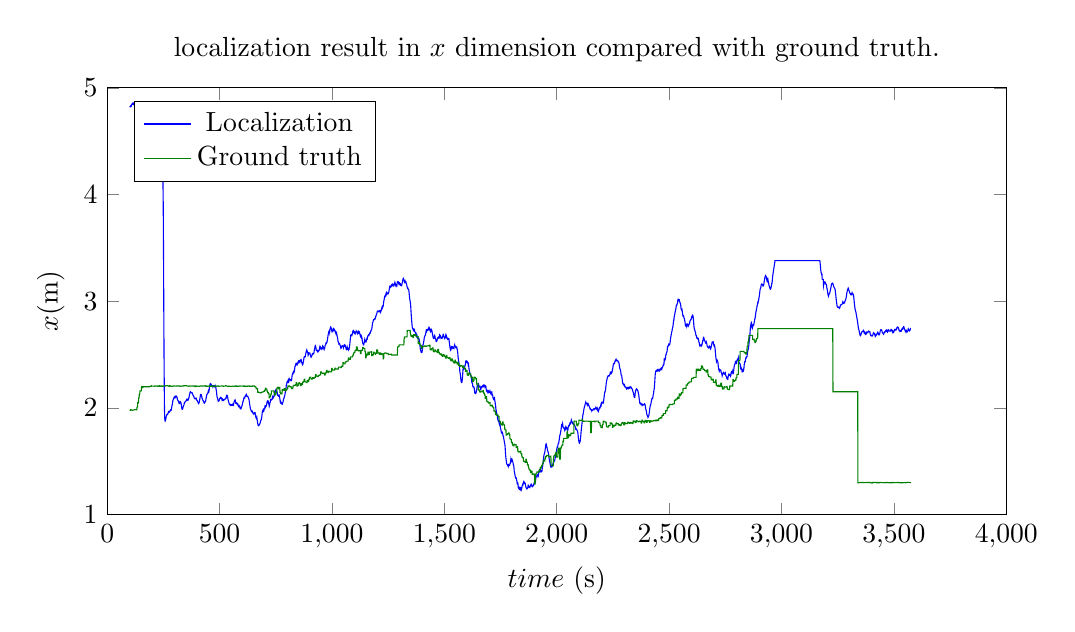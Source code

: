 % This file was created by matplotlib v0.1.0.
% Copyright (c) 2010--2014, Nico Schlömer <nico.schloemer@gmail.com>
% All rights reserved.
% 
% The lastest updates can be retrieved from
% 
% https://github.com/nschloe/matplotlib2tikz
% 
% where you can also submit bug reports and leavecomments.
% 
\begin{tikzpicture}

\begin{axis}[
title={localization result in $x$ dimension compared with ground truth.},
xlabel={$time$ (s)},
ylabel={$x$(m)},
xmin=0, xmax=4000,
ymin=1, ymax=5,
axis on top,
width=13cm,
height=7cm,
legend style={at={(0.03,0.97)}, anchor=north west},
legend entries={{Localization},{Ground truth}}
]
\addplot [blue]
coordinates {
(100,4.819)
(101,4.822)
(102,4.822)
(103,4.822)
(104,4.829)
(105,4.827)
(106,4.829)
(107,4.828)
(108,4.839)
(109,4.842)
(110,4.848)
(111,4.848)
(112,4.852)
(113,4.849)
(114,4.852)
(115,4.849)
(116,4.859)
(117,4.859)
(118,4.851)
(119,4.851)
(120,4.843)
(121,4.844)
(122,4.843)
(123,4.843)
(124,4.839)
(125,4.841)
(126,4.84)
(127,4.841)
(128,4.844)
(129,4.844)
(130,4.847)
(131,4.845)
(132,4.843)
(133,4.836)
(134,4.824)
(135,4.818)
(136,4.807)
(137,4.796)
(138,4.778)
(139,4.769)
(140,4.761)
(141,4.756)
(142,4.755)
(143,4.743)
(144,4.731)
(145,4.721)
(146,4.721)
(147,4.726)
(148,4.732)
(149,4.738)
(150,4.746)
(151,4.758)
(152,4.768)
(153,4.777)
(154,4.785)
(155,4.794)
(156,4.791)
(157,4.785)
(158,4.791)
(159,4.799)
(160,4.812)
(161,4.821)
(162,4.814)
(163,4.806)
(164,4.791)
(165,4.754)
(166,4.729)
(167,4.711)
(168,4.686)
(169,4.673)
(170,4.661)
(171,4.645)
(172,4.636)
(173,4.646)
(174,4.654)
(175,4.649)
(176,4.657)
(177,4.664)
(178,4.678)
(179,4.688)
(180,4.698)
(181,4.703)
(182,4.697)
(183,4.692)
(184,4.701)
(185,4.714)
(186,4.727)
(187,4.734)
(188,4.736)
(189,4.736)
(190,4.742)
(191,4.745)
(192,4.746)
(193,4.747)
(194,4.749)
(195,4.745)
(196,4.74)
(197,4.727)
(198,4.707)
(199,4.687)
(200,4.666)
(201,4.657)
(202,4.66)
(203,4.661)
(204,4.669)
(205,4.667)
(206,4.674)
(207,4.681)
(208,4.687)
(209,4.677)
(210,4.675)
(211,4.671)
(212,4.67)
(213,4.672)
(214,4.675)
(215,4.671)
(216,4.665)
(217,4.648)
(218,4.637)
(219,4.628)
(220,4.626)
(221,4.62)
(222,4.612)
(223,4.601)
(224,4.59)
(225,4.586)
(226,4.587)
(227,4.589)
(228,4.589)
(229,4.596)
(230,4.598)
(231,4.599)
(232,4.594)
(233,4.586)
(234,4.591)
(235,4.581)
(236,4.583)
(237,4.59)
(238,4.582)
(239,4.579)
(240,4.553)
(241,4.529)
(242,4.505)
(243,4.479)
(244,4.445)
(245,4.42)
(246,4.332)
(247,4.256)
(248,4.126)
(249,3.991)
(250,3.697)
(251,3.298)
(252,2.854)
(253,2.461)
(254,2.18)
(255,1.975)
(256,1.902)
(257,1.882)
(258,1.876)
(259,1.88)
(260,1.886)
(261,1.897)
(262,1.911)
(263,1.924)
(264,1.929)
(265,1.935)
(266,1.938)
(267,1.936)
(268,1.937)
(269,1.941)
(270,1.942)
(271,1.951)
(272,1.957)
(273,1.964)
(274,1.966)
(275,1.963)
(276,1.959)
(277,1.96)
(278,1.961)
(279,1.964)
(280,1.976)
(281,1.977)
(282,1.98)
(283,1.978)
(284,1.976)
(285,1.978)
(286,1.989)
(287,2.004)
(288,2.017)
(289,2.026)
(290,2.038)
(291,2.052)
(292,2.067)
(293,2.073)
(294,2.076)
(295,2.085)
(296,2.091)
(297,2.095)
(298,2.1)
(299,2.104)
(300,2.1)
(301,2.098)
(302,2.094)
(303,2.098)
(304,2.1)
(305,2.108)
(306,2.112)
(307,2.111)
(308,2.11)
(309,2.108)
(310,2.1)
(311,2.097)
(312,2.084)
(313,2.077)
(314,2.072)
(315,2.07)
(316,2.065)
(317,2.063)
(318,2.056)
(319,2.049)
(320,2.056)
(321,2.054)
(322,2.051)
(323,2.046)
(324,2.052)
(325,2.059)
(326,2.057)
(327,2.053)
(328,2.047)
(329,2.041)
(330,2.028)
(331,2.007)
(332,1.995)
(333,1.988)
(334,1.987)
(335,1.989)
(336,1.992)
(337,2.004)
(338,2.009)
(339,2.016)
(340,2.022)
(341,2.026)
(342,2.03)
(343,2.044)
(344,2.052)
(345,2.052)
(346,2.054)
(347,2.055)
(348,2.061)
(349,2.062)
(350,2.064)
(351,2.065)
(352,2.068)
(353,2.076)
(354,2.079)
(355,2.074)
(356,2.072)
(357,2.074)
(358,2.074)
(359,2.079)
(360,2.074)
(361,2.079)
(362,2.09)
(363,2.091)
(364,2.1)
(365,2.109)
(366,2.123)
(367,2.128)
(368,2.138)
(369,2.146)
(370,2.151)
(371,2.149)
(372,2.147)
(373,2.143)
(374,2.141)
(375,2.14)
(376,2.143)
(377,2.142)
(378,2.141)
(379,2.138)
(380,2.132)
(381,2.124)
(382,2.118)
(383,2.117)
(384,2.114)
(385,2.108)
(386,2.104)
(387,2.094)
(388,2.092)
(389,2.089)
(390,2.084)
(391,2.084)
(392,2.085)
(393,2.088)
(394,2.085)
(395,2.084)
(396,2.089)
(397,2.085)
(398,2.074)
(399,2.07)
(400,2.069)
(401,2.066)
(402,2.062)
(403,2.059)
(404,2.051)
(405,2.048)
(406,2.039)
(407,2.039)
(408,2.044)
(409,2.051)
(410,2.057)
(411,2.069)
(412,2.082)
(413,2.094)
(414,2.108)
(415,2.125)
(416,2.127)
(417,2.127)
(418,2.123)
(419,2.12)
(420,2.11)
(421,2.102)
(422,2.093)
(423,2.087)
(424,2.08)
(425,2.073)
(426,2.071)
(427,2.069)
(428,2.062)
(429,2.06)
(430,2.054)
(431,2.048)
(432,2.043)
(433,2.044)
(434,2.049)
(435,2.056)
(436,2.059)
(437,2.059)
(438,2.065)
(439,2.077)
(440,2.09)
(441,2.103)
(442,2.112)
(443,2.121)
(444,2.125)
(445,2.131)
(446,2.133)
(447,2.134)
(448,2.14)
(449,2.149)
(450,2.157)
(451,2.152)
(452,2.149)
(453,2.158)
(454,2.173)
(455,2.192)
(456,2.203)
(457,2.217)
(458,2.224)
(459,2.224)
(460,2.22)
(461,2.225)
(462,2.221)
(463,2.217)
(464,2.211)
(465,2.203)
(466,2.202)
(467,2.205)
(468,2.207)
(469,2.208)
(470,2.2)
(471,2.207)
(472,2.205)
(473,2.206)
(474,2.204)
(475,2.206)
(476,2.203)
(477,2.196)
(478,2.197)
(479,2.203)
(480,2.208)
(481,2.2)
(482,2.201)
(483,2.195)
(484,2.181)
(485,2.169)
(486,2.158)
(487,2.138)
(488,2.116)
(489,2.102)
(490,2.094)
(491,2.094)
(492,2.082)
(493,2.071)
(494,2.062)
(495,2.063)
(496,2.063)
(497,2.065)
(498,2.068)
(499,2.074)
(500,2.081)
(501,2.087)
(502,2.091)
(503,2.092)
(504,2.096)
(505,2.092)
(506,2.095)
(507,2.095)
(508,2.094)
(509,2.091)
(510,2.082)
(511,2.073)
(512,2.077)
(513,2.084)
(514,2.082)
(515,2.073)
(516,2.068)
(517,2.068)
(518,2.07)
(519,2.073)
(520,2.077)
(521,2.078)
(522,2.078)
(523,2.082)
(524,2.082)
(525,2.084)
(526,2.085)
(527,2.086)
(528,2.094)
(529,2.092)
(530,2.101)
(531,2.116)
(532,2.119)
(533,2.118)
(534,2.116)
(535,2.106)
(536,2.099)
(537,2.088)
(538,2.073)
(539,2.067)
(540,2.062)
(541,2.053)
(542,2.046)
(543,2.036)
(544,2.035)
(545,2.032)
(546,2.029)
(547,2.03)
(548,2.027)
(549,2.024)
(550,2.023)
(551,2.029)
(552,2.026)
(553,2.024)
(554,2.025)
(555,2.026)
(556,2.032)
(557,2.034)
(558,2.03)
(559,2.022)
(560,2.021)
(561,2.022)
(562,2.026)
(563,2.04)
(564,2.05)
(565,2.057)
(566,2.064)
(567,2.069)
(568,2.072)
(569,2.075)
(570,2.067)
(571,2.06)
(572,2.046)
(573,2.04)
(574,2.04)
(575,2.044)
(576,2.046)
(577,2.041)
(578,2.036)
(579,2.042)
(580,2.042)
(581,2.037)
(582,2.031)
(583,2.027)
(584,2.014)
(585,2.012)
(586,2.009)
(587,2.01)
(588,2.011)
(589,2.015)
(590,2.007)
(591,1.999)
(592,2.001)
(593,1.994)
(594,1.995)
(595,1.992)
(596,1.997)
(597,2.002)
(598,2.01)
(599,2.014)
(600,2.024)
(601,2.029)
(602,2.036)
(603,2.049)
(604,2.061)
(605,2.062)
(606,2.069)
(607,2.078)
(608,2.09)
(609,2.097)
(610,2.098)
(611,2.099)
(612,2.096)
(613,2.104)
(614,2.11)
(615,2.109)
(616,2.113)
(617,2.119)
(618,2.124)
(619,2.126)
(620,2.111)
(621,2.109)
(622,2.109)
(623,2.109)
(624,2.111)
(625,2.11)
(626,2.107)
(627,2.099)
(628,2.094)
(629,2.093)
(630,2.085)
(631,2.078)
(632,2.063)
(633,2.048)
(634,2.03)
(635,2.021)
(636,2.006)
(637,1.994)
(638,1.989)
(639,1.984)
(640,1.978)
(641,1.971)
(642,1.965)
(643,1.963)
(644,1.963)
(645,1.961)
(646,1.966)
(647,1.962)
(648,1.955)
(649,1.947)
(650,1.947)
(651,1.944)
(652,1.941)
(653,1.944)
(654,1.949)
(655,1.953)
(656,1.952)
(657,1.956)
(658,1.955)
(659,1.94)
(660,1.927)
(661,1.915)
(662,1.907)
(663,1.904)
(664,1.903)
(665,1.898)
(666,1.907)
(667,1.892)
(668,1.878)
(669,1.865)
(670,1.851)
(671,1.838)
(672,1.835)
(673,1.839)
(674,1.838)
(675,1.836)
(676,1.839)
(677,1.84)
(678,1.847)
(679,1.851)
(680,1.858)
(681,1.86)
(682,1.87)
(683,1.879)
(684,1.883)
(685,1.887)
(686,1.894)
(687,1.907)
(688,1.92)
(689,1.938)
(690,1.959)
(691,1.968)
(692,1.964)
(693,1.965)
(694,1.975)
(695,1.967)
(696,1.965)
(697,1.972)
(698,1.985)
(699,1.994)
(700,1.993)
(701,1.998)
(702,2.015)
(703,2.021)
(704,2.021)
(705,2.009)
(706,2.013)
(707,2.015)
(708,2.02)
(709,2.026)
(710,2.038)
(711,2.054)
(712,2.058)
(713,2.055)
(714,2.066)
(715,2.067)
(716,2.066)
(717,2.056)
(718,2.04)
(719,2.04)
(720,2.027)
(721,2.015)
(722,2.022)
(723,2.034)
(724,2.047)
(725,2.05)
(726,2.063)
(727,2.073)
(728,2.069)
(729,2.073)
(730,2.076)
(731,2.076)
(732,2.08)
(733,2.084)
(734,2.082)
(735,2.093)
(736,2.103)
(737,2.098)
(738,2.093)
(739,2.097)
(740,2.098)
(741,2.104)
(742,2.112)
(743,2.123)
(744,2.134)
(745,2.121)
(746,2.126)
(747,2.138)
(748,2.15)
(749,2.16)
(750,2.168)
(751,2.172)
(752,2.166)
(753,2.162)
(754,2.155)
(755,2.156)
(756,2.148)
(757,2.137)
(758,2.119)
(759,2.118)
(760,2.12)
(761,2.12)
(762,2.11)
(763,2.111)
(764,2.117)
(765,2.119)
(766,2.108)
(767,2.098)
(768,2.089)
(769,2.072)
(770,2.055)
(771,2.048)
(772,2.046)
(773,2.052)
(774,2.044)
(775,2.045)
(776,2.046)
(777,2.039)
(778,2.034)
(779,2.034)
(780,2.038)
(781,2.049)
(782,2.054)
(783,2.06)
(784,2.072)
(785,2.086)
(786,2.089)
(787,2.093)
(788,2.102)
(789,2.112)
(790,2.115)
(791,2.128)
(792,2.139)
(793,2.158)
(794,2.168)
(795,2.178)
(796,2.193)
(797,2.212)
(798,2.219)
(799,2.228)
(800,2.238)
(801,2.247)
(802,2.25)
(803,2.248)
(804,2.244)
(805,2.254)
(806,2.244)
(807,2.241)
(808,2.244)
(809,2.251)
(810,2.27)
(811,2.264)
(812,2.264)
(813,2.262)
(814,2.262)
(815,2.263)
(816,2.262)
(817,2.258)
(818,2.263)
(819,2.255)
(820,2.257)
(821,2.271)
(822,2.292)
(823,2.309)
(824,2.312)
(825,2.319)
(826,2.328)
(827,2.328)
(828,2.334)
(829,2.326)
(830,2.329)
(831,2.331)
(832,2.338)
(833,2.347)
(834,2.365)
(835,2.383)
(836,2.392)
(837,2.393)
(838,2.4)
(839,2.412)
(840,2.413)
(841,2.418)
(842,2.418)
(843,2.418)
(844,2.403)
(845,2.402)
(846,2.411)
(847,2.418)
(848,2.424)
(849,2.42)
(850,2.426)
(851,2.44)
(852,2.441)
(853,2.435)
(854,2.44)
(855,2.435)
(856,2.429)
(857,2.426)
(858,2.437)
(859,2.445)
(860,2.448)
(861,2.446)
(862,2.449)
(863,2.451)
(864,2.441)
(865,2.43)
(866,2.424)
(867,2.419)
(868,2.412)
(869,2.405)
(870,2.408)
(871,2.411)
(872,2.425)
(873,2.432)
(874,2.447)
(875,2.462)
(876,2.475)
(877,2.478)
(878,2.475)
(879,2.476)
(880,2.476)
(881,2.479)
(882,2.491)
(883,2.503)
(884,2.514)
(885,2.522)
(886,2.532)
(887,2.535)
(888,2.543)
(889,2.538)
(890,2.53)
(891,2.524)
(892,2.522)
(893,2.51)
(894,2.493)
(895,2.498)
(896,2.509)
(897,2.513)
(898,2.51)
(899,2.51)
(900,2.516)
(901,2.516)
(902,2.51)
(903,2.499)
(904,2.498)
(905,2.488)
(906,2.479)
(907,2.475)
(908,2.479)
(909,2.482)
(910,2.488)
(911,2.489)
(912,2.497)
(913,2.508)
(914,2.507)
(915,2.506)
(916,2.505)
(917,2.51)
(918,2.512)
(919,2.51)
(920,2.519)
(921,2.535)
(922,2.545)
(923,2.554)
(924,2.567)
(925,2.579)
(926,2.583)
(927,2.577)
(928,2.573)
(929,2.56)
(930,2.539)
(931,2.537)
(932,2.536)
(933,2.538)
(934,2.54)
(935,2.537)
(936,2.529)
(937,2.531)
(938,2.526)
(939,2.529)
(940,2.529)
(941,2.537)
(942,2.539)
(943,2.539)
(944,2.551)
(945,2.564)
(946,2.572)
(947,2.566)
(948,2.561)
(949,2.571)
(950,2.568)
(951,2.564)
(952,2.557)
(953,2.557)
(954,2.553)
(955,2.549)
(956,2.552)
(957,2.558)
(958,2.57)
(959,2.561)
(960,2.564)
(961,2.573)
(962,2.569)
(963,2.564)
(964,2.551)
(965,2.547)
(966,2.556)
(967,2.558)
(968,2.56)
(969,2.577)
(970,2.587)
(971,2.59)
(972,2.595)
(973,2.605)
(974,2.609)
(975,2.604)
(976,2.606)
(977,2.614)
(978,2.619)
(979,2.629)
(980,2.641)
(981,2.655)
(982,2.67)
(983,2.685)
(984,2.692)
(985,2.71)
(986,2.715)
(987,2.718)
(988,2.725)
(989,2.728)
(990,2.713)
(991,2.731)
(992,2.74)
(993,2.752)
(994,2.758)
(995,2.755)
(996,2.751)
(997,2.747)
(998,2.74)
(999,2.725)
(1000,2.715)
(1001,2.717)
(1002,2.715)
(1003,2.714)
(1004,2.722)
(1005,2.736)
(1006,2.742)
(1007,2.74)
(1008,2.734)
(1009,2.74)
(1010,2.737)
(1011,2.733)
(1012,2.726)
(1013,2.725)
(1014,2.716)
(1015,2.706)
(1016,2.703)
(1017,2.708)
(1018,2.699)
(1019,2.688)
(1020,2.69)
(1021,2.697)
(1022,2.687)
(1023,2.674)
(1024,2.663)
(1025,2.657)
(1026,2.642)
(1027,2.623)
(1028,2.618)
(1029,2.616)
(1030,2.609)
(1031,2.598)
(1032,2.599)
(1033,2.603)
(1034,2.601)
(1035,2.594)
(1036,2.587)
(1037,2.583)
(1038,2.581)
(1039,2.565)
(1040,2.558)
(1041,2.561)
(1042,2.569)
(1043,2.576)
(1044,2.575)
(1045,2.578)
(1046,2.582)
(1047,2.579)
(1048,2.578)
(1049,2.577)
(1050,2.573)
(1051,2.563)
(1052,2.571)
(1053,2.579)
(1054,2.589)
(1055,2.591)
(1056,2.587)
(1057,2.583)
(1058,2.588)
(1059,2.588)
(1060,2.58)
(1061,2.569)
(1062,2.565)
(1063,2.553)
(1064,2.545)
(1065,2.545)
(1066,2.552)
(1067,2.558)
(1068,2.57)
(1069,2.562)
(1070,2.552)
(1071,2.554)
(1072,2.55)
(1073,2.551)
(1074,2.545)
(1075,2.554)
(1076,2.551)
(1077,2.56)
(1078,2.57)
(1079,2.589)
(1080,2.609)
(1081,2.632)
(1082,2.651)
(1083,2.673)
(1084,2.684)
(1085,2.684)
(1086,2.681)
(1087,2.686)
(1088,2.686)
(1089,2.682)
(1090,2.69)
(1091,2.697)
(1092,2.711)
(1093,2.72)
(1094,2.719)
(1095,2.72)
(1096,2.723)
(1097,2.714)
(1098,2.704)
(1099,2.703)
(1100,2.707)
(1101,2.699)
(1102,2.694)
(1103,2.692)
(1104,2.709)
(1105,2.711)
(1106,2.71)
(1107,2.71)
(1108,2.721)
(1109,2.717)
(1110,2.712)
(1111,2.707)
(1112,2.701)
(1113,2.696)
(1114,2.7)
(1115,2.701)
(1116,2.714)
(1117,2.719)
(1118,2.72)
(1119,2.709)
(1120,2.715)
(1121,2.715)
(1122,2.712)
(1123,2.704)
(1124,2.693)
(1125,2.686)
(1126,2.679)
(1127,2.668)
(1128,2.665)
(1129,2.668)
(1130,2.679)
(1131,2.676)
(1132,2.655)
(1133,2.657)
(1134,2.647)
(1135,2.628)
(1136,2.615)
(1137,2.606)
(1138,2.602)
(1139,2.6)
(1140,2.591)
(1141,2.59)
(1142,2.599)
(1143,2.611)
(1144,2.613)
(1145,2.626)
(1146,2.643)
(1147,2.638)
(1148,2.632)
(1149,2.629)
(1150,2.623)
(1151,2.617)
(1152,2.62)
(1153,2.626)
(1154,2.635)
(1155,2.646)
(1156,2.643)
(1157,2.644)
(1158,2.66)
(1159,2.67)
(1160,2.671)
(1161,2.681)
(1162,2.683)
(1163,2.678)
(1164,2.677)
(1165,2.68)
(1166,2.69)
(1167,2.699)
(1168,2.702)
(1169,2.702)
(1170,2.7)
(1171,2.709)
(1172,2.718)
(1173,2.718)
(1174,2.725)
(1175,2.731)
(1176,2.733)
(1177,2.74)
(1178,2.752)
(1179,2.768)
(1180,2.787)
(1181,2.8)
(1182,2.804)
(1183,2.808)
(1184,2.819)
(1185,2.826)
(1186,2.826)
(1187,2.827)
(1188,2.829)
(1189,2.833)
(1190,2.835)
(1191,2.831)
(1192,2.835)
(1193,2.841)
(1194,2.847)
(1195,2.86)
(1196,2.862)
(1197,2.87)
(1198,2.877)
(1199,2.878)
(1200,2.888)
(1201,2.895)
(1202,2.906)
(1203,2.906)
(1204,2.908)
(1205,2.909)
(1206,2.907)
(1207,2.904)
(1208,2.901)
(1209,2.901)
(1210,2.907)
(1211,2.909)
(1212,2.91)
(1213,2.912)
(1214,2.905)
(1215,2.9)
(1216,2.895)
(1217,2.901)
(1218,2.908)
(1219,2.914)
(1220,2.917)
(1221,2.929)
(1222,2.939)
(1223,2.945)
(1224,2.937)
(1225,2.944)
(1226,2.946)
(1227,2.947)
(1228,2.958)
(1229,2.976)
(1230,2.99)
(1231,3.005)
(1232,3.013)
(1233,3.025)
(1234,3.038)
(1235,3.048)
(1236,3.048)
(1237,3.052)
(1238,3.053)
(1239,3.06)
(1240,3.05)
(1241,3.054)
(1242,3.074)
(1243,3.083)
(1244,3.08)
(1245,3.077)
(1246,3.078)
(1247,3.075)
(1248,3.071)
(1249,3.067)
(1250,3.072)
(1251,3.077)
(1252,3.079)
(1253,3.087)
(1254,3.099)
(1255,3.113)
(1256,3.126)
(1257,3.136)
(1258,3.14)
(1259,3.137)
(1260,3.133)
(1261,3.138)
(1262,3.142)
(1263,3.144)
(1264,3.141)
(1265,3.151)
(1266,3.155)
(1267,3.156)
(1268,3.159)
(1269,3.151)
(1270,3.151)
(1271,3.142)
(1272,3.141)
(1273,3.152)
(1274,3.159)
(1275,3.16)
(1276,3.158)
(1277,3.154)
(1278,3.164)
(1279,3.17)
(1280,3.177)
(1281,3.17)
(1282,3.16)
(1283,3.155)
(1284,3.144)
(1285,3.14)
(1286,3.146)
(1287,3.155)
(1288,3.154)
(1289,3.15)
(1290,3.167)
(1291,3.176)
(1292,3.181)
(1293,3.184)
(1294,3.183)
(1295,3.182)
(1296,3.172)
(1297,3.166)
(1298,3.174)
(1299,3.171)
(1300,3.172)
(1301,3.163)
(1302,3.158)
(1303,3.164)
(1304,3.164)
(1305,3.149)
(1306,3.149)
(1307,3.152)
(1308,3.149)
(1309,3.144)
(1310,3.144)
(1311,3.157)
(1312,3.166)
(1313,3.176)
(1314,3.184)
(1315,3.198)
(1316,3.208)
(1317,3.208)
(1318,3.212)
(1319,3.201)
(1320,3.199)
(1321,3.195)
(1322,3.184)
(1323,3.179)
(1324,3.186)
(1325,3.191)
(1326,3.183)
(1327,3.179)
(1328,3.184)
(1329,3.183)
(1330,3.171)
(1331,3.164)
(1332,3.157)
(1333,3.148)
(1334,3.138)
(1335,3.133)
(1336,3.124)
(1337,3.125)
(1338,3.116)
(1339,3.115)
(1340,3.108)
(1341,3.108)
(1342,3.102)
(1343,3.083)
(1344,3.062)
(1345,3.036)
(1346,3.021)
(1347,3.01)
(1348,2.996)
(1349,2.985)
(1350,2.965)
(1351,2.932)
(1352,2.894)
(1353,2.864)
(1354,2.839)
(1355,2.807)
(1356,2.783)
(1357,2.761)
(1358,2.752)
(1359,2.744)
(1360,2.74)
(1361,2.74)
(1362,2.731)
(1363,2.724)
(1364,2.722)
(1365,2.729)
(1366,2.736)
(1367,2.733)
(1368,2.717)
(1369,2.714)
(1370,2.712)
(1371,2.706)
(1372,2.698)
(1373,2.694)
(1374,2.698)
(1375,2.691)
(1376,2.675)
(1377,2.668)
(1378,2.67)
(1379,2.674)
(1380,2.66)
(1381,2.654)
(1382,2.652)
(1383,2.649)
(1384,2.648)
(1385,2.646)
(1386,2.652)
(1387,2.646)
(1388,2.64)
(1389,2.628)
(1390,2.613)
(1391,2.592)
(1392,2.575)
(1393,2.554)
(1394,2.545)
(1395,2.536)
(1396,2.529)
(1397,2.52)
(1398,2.519)
(1399,2.518)
(1400,2.519)
(1401,2.527)
(1402,2.54)
(1403,2.561)
(1404,2.581)
(1405,2.592)
(1406,2.596)
(1407,2.605)
(1408,2.618)
(1409,2.629)
(1410,2.646)
(1411,2.66)
(1412,2.667)
(1413,2.672)
(1414,2.678)
(1415,2.68)
(1416,2.686)
(1417,2.698)
(1418,2.707)
(1419,2.721)
(1420,2.733)
(1421,2.734)
(1422,2.725)
(1423,2.733)
(1424,2.735)
(1425,2.734)
(1426,2.729)
(1427,2.732)
(1428,2.735)
(1429,2.742)
(1430,2.738)
(1431,2.746)
(1432,2.754)
(1433,2.749)
(1434,2.741)
(1435,2.733)
(1436,2.737)
(1437,2.732)
(1438,2.722)
(1439,2.73)
(1440,2.727)
(1441,2.732)
(1442,2.72)
(1443,2.722)
(1444,2.725)
(1445,2.717)
(1446,2.707)
(1447,2.694)
(1448,2.687)
(1449,2.674)
(1450,2.66)
(1451,2.655)
(1452,2.651)
(1453,2.652)
(1454,2.653)
(1455,2.659)
(1456,2.67)
(1457,2.677)
(1458,2.671)
(1459,2.658)
(1460,2.648)
(1461,2.644)
(1462,2.64)
(1463,2.627)
(1464,2.621)
(1465,2.621)
(1466,2.624)
(1467,2.629)
(1468,2.637)
(1469,2.65)
(1470,2.655)
(1471,2.658)
(1472,2.658)
(1473,2.659)
(1474,2.662)
(1475,2.652)
(1476,2.652)
(1477,2.657)
(1478,2.662)
(1479,2.678)
(1480,2.672)
(1481,2.675)
(1482,2.677)
(1483,2.668)
(1484,2.661)
(1485,2.654)
(1486,2.659)
(1487,2.654)
(1488,2.652)
(1489,2.652)
(1490,2.651)
(1491,2.663)
(1492,2.666)
(1493,2.672)
(1494,2.681)
(1495,2.689)
(1496,2.687)
(1497,2.671)
(1498,2.665)
(1499,2.662)
(1500,2.658)
(1501,2.648)
(1502,2.648)
(1503,2.656)
(1504,2.667)
(1505,2.665)
(1506,2.678)
(1507,2.687)
(1508,2.682)
(1509,2.68)
(1510,2.66)
(1511,2.655)
(1512,2.657)
(1513,2.653)
(1514,2.645)
(1515,2.642)
(1516,2.646)
(1517,2.65)
(1518,2.65)
(1519,2.65)
(1520,2.649)
(1521,2.638)
(1522,2.617)
(1523,2.602)
(1524,2.584)
(1525,2.569)
(1526,2.556)
(1527,2.546)
(1528,2.541)
(1529,2.547)
(1530,2.551)
(1531,2.558)
(1532,2.575)
(1533,2.575)
(1534,2.572)
(1535,2.566)
(1536,2.562)
(1537,2.567)
(1538,2.56)
(1539,2.555)
(1540,2.556)
(1541,2.562)
(1542,2.567)
(1543,2.563)
(1544,2.576)
(1545,2.584)
(1546,2.591)
(1547,2.582)
(1548,2.579)
(1549,2.578)
(1550,2.573)
(1551,2.566)
(1552,2.563)
(1553,2.564)
(1554,2.569)
(1555,2.571)
(1556,2.559)
(1557,2.549)
(1558,2.542)
(1559,2.527)
(1560,2.508)
(1561,2.478)
(1562,2.461)
(1563,2.446)
(1564,2.43)
(1565,2.421)
(1566,2.406)
(1567,2.393)
(1568,2.368)
(1569,2.34)
(1570,2.328)
(1571,2.317)
(1572,2.299)
(1573,2.277)
(1574,2.257)
(1575,2.246)
(1576,2.239)
(1577,2.238)
(1578,2.239)
(1579,2.247)
(1580,2.271)
(1581,2.292)
(1582,2.327)
(1583,2.356)
(1584,2.374)
(1585,2.378)
(1586,2.37)
(1587,2.366)
(1588,2.367)
(1589,2.366)
(1590,2.374)
(1591,2.387)
(1592,2.398)
(1593,2.401)
(1594,2.413)
(1595,2.434)
(1596,2.439)
(1597,2.436)
(1598,2.433)
(1599,2.44)
(1600,2.44)
(1601,2.436)
(1602,2.428)
(1603,2.43)
(1604,2.427)
(1605,2.418)
(1606,2.406)
(1607,2.411)
(1608,2.401)
(1609,2.382)
(1610,2.361)
(1611,2.353)
(1612,2.347)
(1613,2.33)
(1614,2.318)
(1615,2.316)
(1616,2.311)
(1617,2.303)
(1618,2.3)
(1619,2.298)
(1620,2.29)
(1621,2.265)
(1622,2.243)
(1623,2.238)
(1624,2.23)
(1625,2.229)
(1626,2.211)
(1627,2.201)
(1628,2.197)
(1629,2.199)
(1630,2.199)
(1631,2.195)
(1632,2.193)
(1633,2.182)
(1634,2.164)
(1635,2.145)
(1636,2.147)
(1637,2.141)
(1638,2.142)
(1639,2.136)
(1640,2.138)
(1641,2.139)
(1642,2.149)
(1643,2.16)
(1644,2.169)
(1645,2.186)
(1646,2.201)
(1647,2.198)
(1648,2.199)
(1649,2.205)
(1650,2.213)
(1651,2.227)
(1652,2.224)
(1653,2.214)
(1654,2.202)
(1655,2.197)
(1656,2.197)
(1657,2.202)
(1658,2.203)
(1659,2.197)
(1660,2.188)
(1661,2.172)
(1662,2.171)
(1663,2.179)
(1664,2.192)
(1665,2.196)
(1666,2.192)
(1667,2.191)
(1668,2.195)
(1669,2.202)
(1670,2.204)
(1671,2.209)
(1672,2.211)
(1673,2.201)
(1674,2.199)
(1675,2.209)
(1676,2.214)
(1677,2.214)
(1678,2.21)
(1679,2.206)
(1680,2.199)
(1681,2.206)
(1682,2.203)
(1683,2.204)
(1684,2.205)
(1685,2.197)
(1686,2.176)
(1687,2.164)
(1688,2.169)
(1689,2.168)
(1690,2.167)
(1691,2.162)
(1692,2.154)
(1693,2.145)
(1694,2.141)
(1695,2.143)
(1696,2.15)
(1697,2.157)
(1698,2.153)
(1699,2.15)
(1700,2.144)
(1701,2.145)
(1702,2.153)
(1703,2.159)
(1704,2.152)
(1705,2.146)
(1706,2.136)
(1707,2.132)
(1708,2.14)
(1709,2.14)
(1710,2.147)
(1711,2.149)
(1712,2.131)
(1713,2.118)
(1714,2.115)
(1715,2.117)
(1716,2.102)
(1717,2.089)
(1718,2.086)
(1719,2.08)
(1720,2.078)
(1721,2.086)
(1722,2.094)
(1723,2.096)
(1724,2.078)
(1725,2.062)
(1726,2.05)
(1727,2.032)
(1728,2.022)
(1729,1.997)
(1730,1.979)
(1731,1.972)
(1732,1.959)
(1733,1.943)
(1734,1.938)
(1735,1.935)
(1736,1.92)
(1737,1.9)
(1738,1.891)
(1739,1.893)
(1740,1.879)
(1741,1.871)
(1742,1.87)
(1743,1.868)
(1744,1.857)
(1745,1.866)
(1746,1.871)
(1747,1.867)
(1748,1.845)
(1749,1.821)
(1750,1.806)
(1751,1.801)
(1752,1.794)
(1753,1.778)
(1754,1.767)
(1755,1.764)
(1756,1.762)
(1757,1.763)
(1758,1.769)
(1759,1.765)
(1760,1.753)
(1761,1.738)
(1762,1.737)
(1763,1.73)
(1764,1.715)
(1765,1.704)
(1766,1.693)
(1767,1.681)
(1768,1.669)
(1769,1.657)
(1770,1.645)
(1771,1.612)
(1772,1.578)
(1773,1.549)
(1774,1.529)
(1775,1.513)
(1776,1.497)
(1777,1.481)
(1778,1.471)
(1779,1.47)
(1780,1.468)
(1781,1.462)
(1782,1.466)
(1783,1.468)
(1784,1.461)
(1785,1.454)
(1786,1.467)
(1787,1.466)
(1788,1.465)
(1789,1.461)
(1790,1.462)
(1791,1.466)
(1792,1.477)
(1793,1.482)
(1794,1.482)
(1795,1.503)
(1796,1.519)
(1797,1.508)
(1798,1.496)
(1799,1.499)
(1800,1.511)
(1801,1.516)
(1802,1.509)
(1803,1.507)
(1804,1.496)
(1805,1.492)
(1806,1.479)
(1807,1.466)
(1808,1.463)
(1809,1.452)
(1810,1.431)
(1811,1.406)
(1812,1.399)
(1813,1.384)
(1814,1.375)
(1815,1.361)
(1816,1.352)
(1817,1.344)
(1818,1.345)
(1819,1.341)
(1820,1.342)
(1821,1.333)
(1822,1.319)
(1823,1.309)
(1824,1.295)
(1825,1.301)
(1826,1.3)
(1827,1.293)
(1828,1.279)
(1829,1.254)
(1830,1.247)
(1831,1.246)
(1832,1.241)
(1833,1.239)
(1834,1.245)
(1835,1.236)
(1836,1.234)
(1837,1.245)
(1838,1.253)
(1839,1.253)
(1840,1.244)
(1841,1.238)
(1842,1.229)
(1843,1.234)
(1844,1.244)
(1845,1.252)
(1846,1.267)
(1847,1.272)
(1848,1.279)
(1849,1.275)
(1850,1.277)
(1851,1.293)
(1852,1.304)
(1853,1.308)
(1854,1.298)
(1855,1.294)
(1856,1.291)
(1857,1.291)
(1858,1.298)
(1859,1.295)
(1860,1.288)
(1861,1.276)
(1862,1.267)
(1863,1.256)
(1864,1.25)
(1865,1.248)
(1866,1.244)
(1867,1.24)
(1868,1.243)
(1869,1.244)
(1870,1.246)
(1871,1.251)
(1872,1.265)
(1873,1.273)
(1874,1.268)
(1875,1.261)
(1876,1.259)
(1877,1.266)
(1878,1.264)
(1879,1.253)
(1880,1.252)
(1881,1.261)
(1882,1.266)
(1883,1.267)
(1884,1.272)
(1885,1.28)
(1886,1.284)
(1887,1.279)
(1888,1.269)
(1889,1.268)
(1890,1.266)
(1891,1.26)
(1892,1.26)
(1893,1.261)
(1894,1.267)
(1895,1.276)
(1896,1.275)
(1897,1.274)
(1898,1.284)
(1899,1.294)
(1900,1.297)
(1901,1.295)
(1902,1.302)
(1903,1.303)
(1904,1.299)
(1905,1.305)
(1906,1.322)
(1907,1.341)
(1908,1.348)
(1909,1.356)
(1910,1.358)
(1911,1.363)
(1912,1.363)
(1913,1.37)
(1914,1.366)
(1915,1.367)
(1916,1.367)
(1917,1.356)
(1918,1.361)
(1919,1.38)
(1920,1.394)
(1921,1.407)
(1922,1.41)
(1923,1.41)
(1924,1.405)
(1925,1.409)
(1926,1.418)
(1927,1.414)
(1928,1.418)
(1929,1.413)
(1930,1.399)
(1931,1.401)
(1932,1.404)
(1933,1.402)
(1934,1.402)
(1935,1.421)
(1936,1.44)
(1937,1.45)
(1938,1.464)
(1939,1.479)
(1940,1.491)
(1941,1.511)
(1942,1.534)
(1943,1.555)
(1944,1.562)
(1945,1.569)
(1946,1.577)
(1947,1.585)
(1948,1.598)
(1949,1.616)
(1950,1.632)
(1951,1.652)
(1952,1.658)
(1953,1.662)
(1954,1.656)
(1955,1.647)
(1956,1.638)
(1957,1.624)
(1958,1.614)
(1959,1.605)
(1960,1.598)
(1961,1.591)
(1962,1.584)
(1963,1.576)
(1964,1.565)
(1965,1.544)
(1966,1.532)
(1967,1.516)
(1968,1.5)
(1969,1.493)
(1970,1.483)
(1971,1.473)
(1972,1.462)
(1973,1.452)
(1974,1.456)
(1975,1.458)
(1976,1.453)
(1977,1.45)
(1978,1.446)
(1979,1.45)
(1980,1.452)
(1981,1.458)
(1982,1.47)
(1983,1.47)
(1984,1.482)
(1985,1.481)
(1986,1.485)
(1987,1.493)
(1988,1.501)
(1989,1.503)
(1990,1.503)
(1991,1.509)
(1992,1.517)
(1993,1.53)
(1994,1.544)
(1995,1.558)
(1996,1.564)
(1997,1.568)
(1998,1.575)
(1999,1.593)
(2000,1.61)
(2001,1.623)
(2002,1.631)
(2003,1.63)
(2004,1.636)
(2005,1.646)
(2006,1.659)
(2007,1.67)
(2008,1.672)
(2009,1.671)
(2010,1.688)
(2011,1.698)
(2012,1.711)
(2013,1.733)
(2014,1.746)
(2015,1.748)
(2016,1.756)
(2017,1.771)
(2018,1.783)
(2019,1.793)
(2020,1.808)
(2021,1.825)
(2022,1.841)
(2023,1.839)
(2024,1.834)
(2025,1.84)
(2026,1.851)
(2027,1.838)
(2028,1.822)
(2029,1.816)
(2030,1.812)
(2031,1.812)
(2032,1.809)
(2033,1.81)
(2034,1.805)
(2035,1.797)
(2036,1.788)
(2037,1.793)
(2038,1.798)
(2039,1.817)
(2040,1.822)
(2041,1.812)
(2042,1.809)
(2043,1.808)
(2044,1.811)
(2045,1.801)
(2046,1.804)
(2047,1.798)
(2048,1.796)
(2049,1.792)
(2050,1.797)
(2051,1.816)
(2052,1.829)
(2053,1.832)
(2054,1.827)
(2055,1.829)
(2056,1.835)
(2057,1.845)
(2058,1.851)
(2059,1.859)
(2060,1.86)
(2061,1.863)
(2062,1.856)
(2063,1.86)
(2064,1.877)
(2065,1.887)
(2066,1.881)
(2067,1.872)
(2068,1.869)
(2069,1.863)
(2070,1.863)
(2071,1.854)
(2072,1.852)
(2073,1.848)
(2074,1.85)
(2075,1.845)
(2076,1.842)
(2077,1.843)
(2078,1.841)
(2079,1.836)
(2080,1.834)
(2081,1.828)
(2082,1.824)
(2083,1.816)
(2084,1.805)
(2085,1.808)
(2086,1.802)
(2087,1.802)
(2088,1.797)
(2089,1.795)
(2090,1.791)
(2091,1.788)
(2092,1.785)
(2093,1.779)
(2094,1.765)
(2095,1.749)
(2096,1.723)
(2097,1.707)
(2098,1.693)
(2099,1.68)
(2100,1.672)
(2101,1.67)
(2102,1.678)
(2103,1.679)
(2104,1.686)
(2105,1.696)
(2106,1.718)
(2107,1.74)
(2108,1.767)
(2109,1.789)
(2110,1.808)
(2111,1.827)
(2112,1.846)
(2113,1.865)
(2114,1.888)
(2115,1.91)
(2116,1.93)
(2117,1.939)
(2118,1.948)
(2119,1.962)
(2120,1.976)
(2121,1.987)
(2122,2.0)
(2123,2.007)
(2124,2.014)
(2125,2.022)
(2126,2.029)
(2127,2.039)
(2128,2.044)
(2129,2.053)
(2130,2.047)
(2131,2.046)
(2132,2.043)
(2133,2.043)
(2134,2.037)
(2135,2.032)
(2136,2.026)
(2137,2.033)
(2138,2.037)
(2139,2.041)
(2140,2.038)
(2141,2.035)
(2142,2.027)
(2143,2.021)
(2144,2.015)
(2145,2.011)
(2146,2.005)
(2147,1.998)
(2148,1.991)
(2149,1.989)
(2150,1.991)
(2151,1.988)
(2152,1.983)
(2153,1.984)
(2154,1.983)
(2155,1.979)
(2156,1.972)
(2157,1.978)
(2158,1.976)
(2159,1.976)
(2160,1.978)
(2161,1.98)
(2162,1.985)
(2163,1.988)
(2164,1.985)
(2165,1.988)
(2166,1.991)
(2167,1.987)
(2168,1.992)
(2169,1.992)
(2170,1.992)
(2171,1.991)
(2172,1.991)
(2173,1.997)
(2174,2.006)
(2175,2.004)
(2176,1.997)
(2177,1.994)
(2178,1.987)
(2179,1.986)
(2180,1.992)
(2181,1.974)
(2182,1.973)
(2183,1.98)
(2184,1.972)
(2185,1.967)
(2186,1.975)
(2187,1.978)
(2188,1.983)
(2189,1.994)
(2190,2.001)
(2191,1.999)
(2192,1.998)
(2193,2.005)
(2194,2.007)
(2195,2.015)
(2196,2.027)
(2197,2.034)
(2198,2.028)
(2199,2.04)
(2200,2.048)
(2201,2.045)
(2202,2.047)
(2203,2.049)
(2204,2.053)
(2205,2.055)
(2206,2.053)
(2207,2.046)
(2208,2.05)
(2209,2.071)
(2210,2.089)
(2211,2.104)
(2212,2.125)
(2213,2.136)
(2214,2.151)
(2215,2.152)
(2216,2.157)
(2217,2.166)
(2218,2.188)
(2219,2.204)
(2220,2.226)
(2221,2.239)
(2222,2.254)
(2223,2.261)
(2224,2.273)
(2225,2.28)
(2226,2.288)
(2227,2.292)
(2228,2.299)
(2229,2.3)
(2230,2.302)
(2231,2.303)
(2232,2.303)
(2233,2.299)
(2234,2.303)
(2235,2.307)
(2236,2.309)
(2237,2.317)
(2238,2.329)
(2239,2.332)
(2240,2.335)
(2241,2.332)
(2242,2.326)
(2243,2.331)
(2244,2.327)
(2245,2.331)
(2246,2.335)
(2247,2.346)
(2248,2.358)
(2249,2.369)
(2250,2.382)
(2251,2.394)
(2252,2.412)
(2253,2.413)
(2254,2.41)
(2255,2.412)
(2256,2.415)
(2257,2.423)
(2258,2.429)
(2259,2.436)
(2260,2.435)
(2261,2.442)
(2262,2.45)
(2263,2.45)
(2264,2.455)
(2265,2.449)
(2266,2.442)
(2267,2.442)
(2268,2.442)
(2269,2.441)
(2270,2.445)
(2271,2.444)
(2272,2.438)
(2273,2.436)
(2274,2.427)
(2275,2.427)
(2276,2.427)
(2277,2.418)
(2278,2.405)
(2279,2.388)
(2280,2.377)
(2281,2.367)
(2282,2.362)
(2283,2.359)
(2284,2.35)
(2285,2.335)
(2286,2.316)
(2287,2.308)
(2288,2.305)
(2289,2.302)
(2290,2.288)
(2291,2.268)
(2292,2.256)
(2293,2.241)
(2294,2.229)
(2295,2.224)
(2296,2.224)
(2297,2.221)
(2298,2.222)
(2299,2.212)
(2300,2.212)
(2301,2.208)
(2302,2.212)
(2303,2.204)
(2304,2.2)
(2305,2.191)
(2306,2.191)
(2307,2.19)
(2308,2.192)
(2309,2.19)
(2310,2.185)
(2311,2.177)
(2312,2.179)
(2313,2.186)
(2314,2.188)
(2315,2.19)
(2316,2.185)
(2317,2.183)
(2318,2.178)
(2319,2.179)
(2320,2.191)
(2321,2.193)
(2322,2.195)
(2323,2.194)
(2324,2.186)
(2325,2.184)
(2326,2.194)
(2327,2.197)
(2328,2.196)
(2329,2.196)
(2330,2.196)
(2331,2.191)
(2332,2.188)
(2333,2.183)
(2334,2.182)
(2335,2.18)
(2336,2.174)
(2337,2.167)
(2338,2.161)
(2339,2.155)
(2340,2.146)
(2341,2.143)
(2342,2.129)
(2343,2.123)
(2344,2.109)
(2345,2.1)
(2346,2.099)
(2347,2.098)
(2348,2.113)
(2349,2.135)
(2350,2.146)
(2351,2.164)
(2352,2.167)
(2353,2.168)
(2354,2.175)
(2355,2.178)
(2356,2.175)
(2357,2.172)
(2358,2.171)
(2359,2.166)
(2360,2.162)
(2361,2.161)
(2362,2.15)
(2363,2.137)
(2364,2.13)
(2365,2.119)
(2366,2.103)
(2367,2.085)
(2368,2.069)
(2369,2.055)
(2370,2.042)
(2371,2.038)
(2372,2.037)
(2373,2.04)
(2374,2.042)
(2375,2.036)
(2376,2.03)
(2377,2.036)
(2378,2.036)
(2379,2.037)
(2380,2.036)
(2381,2.033)
(2382,2.027)
(2383,2.031)
(2384,2.03)
(2385,2.028)
(2386,2.027)
(2387,2.028)
(2388,2.029)
(2389,2.032)
(2390,2.039)
(2391,2.038)
(2392,2.035)
(2393,2.026)
(2394,2.02)
(2395,2.002)
(2396,1.991)
(2397,1.982)
(2398,1.975)
(2399,1.969)
(2400,1.951)
(2401,1.937)
(2402,1.931)
(2403,1.928)
(2404,1.925)
(2405,1.917)
(2406,1.91)
(2407,1.914)
(2408,1.918)
(2409,1.925)
(2410,1.929)
(2411,1.943)
(2412,1.957)
(2413,1.975)
(2414,1.995)
(2415,2.008)
(2416,2.017)
(2417,2.025)
(2418,2.028)
(2419,2.04)
(2420,2.052)
(2421,2.062)
(2422,2.07)
(2423,2.082)
(2424,2.089)
(2425,2.092)
(2426,2.091)
(2427,2.09)
(2428,2.106)
(2429,2.122)
(2430,2.129)
(2431,2.139)
(2432,2.159)
(2433,2.169)
(2434,2.183)
(2435,2.207)
(2436,2.239)
(2437,2.273)
(2438,2.308)
(2439,2.328)
(2440,2.338)
(2441,2.344)
(2442,2.349)
(2443,2.35)
(2444,2.344)
(2445,2.345)
(2446,2.349)
(2447,2.355)
(2448,2.36)
(2449,2.358)
(2450,2.352)
(2451,2.345)
(2452,2.346)
(2453,2.347)
(2454,2.35)
(2455,2.356)
(2456,2.349)
(2457,2.35)
(2458,2.347)
(2459,2.351)
(2460,2.354)
(2461,2.363)
(2462,2.366)
(2463,2.365)
(2464,2.364)
(2465,2.374)
(2466,2.376)
(2467,2.377)
(2468,2.367)
(2469,2.375)
(2470,2.379)
(2471,2.385)
(2472,2.387)
(2473,2.396)
(2474,2.404)
(2475,2.406)
(2476,2.404)
(2477,2.41)
(2478,2.45)
(2479,2.447)
(2480,2.453)
(2481,2.447)
(2482,2.451)
(2483,2.455)
(2484,2.476)
(2485,2.49)
(2486,2.5)
(2487,2.502)
(2488,2.515)
(2489,2.519)
(2490,2.523)
(2491,2.533)
(2492,2.554)
(2493,2.576)
(2494,2.577)
(2495,2.576)
(2496,2.58)
(2497,2.589)
(2498,2.585)
(2499,2.586)
(2500,2.594)
(2501,2.592)
(2502,2.592)
(2503,2.595)
(2504,2.609)
(2505,2.624)
(2506,2.644)
(2507,2.66)
(2508,2.67)
(2509,2.682)
(2510,2.694)
(2511,2.706)
(2512,2.714)
(2513,2.72)
(2514,2.736)
(2515,2.75)
(2516,2.754)
(2517,2.764)
(2518,2.783)
(2519,2.806)
(2520,2.82)
(2521,2.819)
(2522,2.843)
(2523,2.858)
(2524,2.863)
(2525,2.876)
(2526,2.889)
(2527,2.898)
(2528,2.91)
(2529,2.921)
(2530,2.928)
(2531,2.944)
(2532,2.961)
(2533,2.96)
(2534,2.967)
(2535,2.967)
(2536,2.977)
(2537,2.981)
(2538,2.997)
(2539,3.012)
(2540,3.017)
(2541,3.013)
(2542,3.009)
(2543,3.015)
(2544,3.015)
(2545,3.015)
(2546,3.005)
(2547,2.996)
(2548,2.987)
(2549,2.985)
(2550,2.977)
(2551,2.975)
(2552,2.954)
(2553,2.935)
(2554,2.922)
(2555,2.918)
(2556,2.922)
(2557,2.924)
(2558,2.912)
(2559,2.897)
(2560,2.881)
(2561,2.868)
(2562,2.861)
(2563,2.864)
(2564,2.864)
(2565,2.856)
(2566,2.845)
(2567,2.839)
(2568,2.832)
(2569,2.827)
(2570,2.812)
(2571,2.8)
(2572,2.781)
(2573,2.768)
(2574,2.769)
(2575,2.771)
(2576,2.769)
(2577,2.775)
(2578,2.766)
(2579,2.777)
(2580,2.786)
(2581,2.786)
(2582,2.786)
(2583,2.775)
(2584,2.772)
(2585,2.765)
(2586,2.769)
(2587,2.777)
(2588,2.782)
(2589,2.785)
(2590,2.786)
(2591,2.789)
(2592,2.806)
(2593,2.816)
(2594,2.82)
(2595,2.822)
(2596,2.827)
(2597,2.829)
(2598,2.83)
(2599,2.838)
(2600,2.85)
(2601,2.858)
(2602,2.857)
(2603,2.854)
(2604,2.862)
(2605,2.868)
(2606,2.865)
(2607,2.85)
(2608,2.832)
(2609,2.807)
(2610,2.774)
(2611,2.757)
(2612,2.743)
(2613,2.736)
(2614,2.731)
(2615,2.719)
(2616,2.716)
(2617,2.711)
(2618,2.696)
(2619,2.682)
(2620,2.678)
(2621,2.677)
(2622,2.667)
(2623,2.656)
(2624,2.653)
(2625,2.657)
(2626,2.655)
(2627,2.653)
(2628,2.649)
(2629,2.653)
(2630,2.651)
(2631,2.64)
(2632,2.624)
(2633,2.613)
(2634,2.611)
(2635,2.597)
(2636,2.585)
(2637,2.58)
(2638,2.584)
(2639,2.584)
(2640,2.584)
(2641,2.589)
(2642,2.591)
(2643,2.582)
(2644,2.58)
(2645,2.582)
(2646,2.594)
(2647,2.6)
(2648,2.612)
(2649,2.621)
(2650,2.631)
(2651,2.638)
(2652,2.65)
(2653,2.662)
(2654,2.661)
(2655,2.652)
(2656,2.642)
(2657,2.63)
(2658,2.631)
(2659,2.628)
(2660,2.624)
(2661,2.617)
(2662,2.612)
(2663,2.613)
(2664,2.606)
(2665,2.607)
(2666,2.615)
(2667,2.607)
(2668,2.596)
(2669,2.586)
(2670,2.575)
(2671,2.573)
(2672,2.57)
(2673,2.569)
(2674,2.565)
(2675,2.571)
(2676,2.571)
(2677,2.567)
(2678,2.568)
(2679,2.578)
(2680,2.575)
(2681,2.571)
(2682,2.563)
(2683,2.556)
(2684,2.564)
(2685,2.568)
(2686,2.563)
(2687,2.573)
(2688,2.58)
(2689,2.589)
(2690,2.601)
(2691,2.612)
(2692,2.619)
(2693,2.619)
(2694,2.608)
(2695,2.608)
(2696,2.609)
(2697,2.613)
(2698,2.603)
(2699,2.587)
(2700,2.59)
(2701,2.59)
(2702,2.582)
(2703,2.573)
(2704,2.562)
(2705,2.543)
(2706,2.515)
(2707,2.494)
(2708,2.473)
(2709,2.459)
(2710,2.448)
(2711,2.435)
(2712,2.442)
(2713,2.449)
(2714,2.447)
(2715,2.444)
(2716,2.434)
(2717,2.429)
(2718,2.406)
(2719,2.384)
(2720,2.37)
(2721,2.362)
(2722,2.353)
(2723,2.344)
(2724,2.35)
(2725,2.356)
(2726,2.351)
(2727,2.35)
(2728,2.354)
(2729,2.355)
(2730,2.352)
(2731,2.34)
(2732,2.33)
(2733,2.33)
(2734,2.322)
(2735,2.313)
(2736,2.3)
(2737,2.307)
(2738,2.319)
(2739,2.321)
(2740,2.32)
(2741,2.325)
(2742,2.331)
(2743,2.328)
(2744,2.323)
(2745,2.325)
(2746,2.326)
(2747,2.318)
(2748,2.32)
(2749,2.326)
(2750,2.329)
(2751,2.316)
(2752,2.304)
(2753,2.301)
(2754,2.295)
(2755,2.294)
(2756,2.289)
(2757,2.274)
(2758,2.273)
(2759,2.27)
(2760,2.27)
(2761,2.268)
(2762,2.281)
(2763,2.295)
(2764,2.309)
(2765,2.313)
(2766,2.304)
(2767,2.304)
(2768,2.305)
(2769,2.311)
(2770,2.313)
(2771,2.312)
(2772,2.306)
(2773,2.297)
(2774,2.301)
(2775,2.314)
(2776,2.33)
(2777,2.335)
(2778,2.34)
(2779,2.338)
(2780,2.338)
(2781,2.331)
(2782,2.339)
(2783,2.347)
(2784,2.337)
(2785,2.335)
(2786,2.33)
(2787,2.344)
(2788,2.361)
(2789,2.378)
(2790,2.394)
(2791,2.404)
(2792,2.407)
(2793,2.412)
(2794,2.414)
(2795,2.435)
(2796,2.436)
(2797,2.42)
(2798,2.417)
(2799,2.416)
(2800,2.423)
(2801,2.434)
(2802,2.443)
(2803,2.45)
(2804,2.456)
(2805,2.458)
(2806,2.451)
(2807,2.455)
(2808,2.468)
(2809,2.455)
(2810,2.434)
(2811,2.423)
(2812,2.422)
(2813,2.421)
(2814,2.416)
(2815,2.414)
(2816,2.409)
(2817,2.396)
(2818,2.378)
(2819,2.385)
(2820,2.378)
(2821,2.373)
(2822,2.365)
(2823,2.361)
(2824,2.347)
(2825,2.339)
(2826,2.342)
(2827,2.348)
(2828,2.353)
(2829,2.342)
(2830,2.343)
(2831,2.352)
(2832,2.359)
(2833,2.377)
(2834,2.4)
(2835,2.416)
(2836,2.43)
(2837,2.433)
(2838,2.436)
(2839,2.435)
(2840,2.454)
(2841,2.464)
(2842,2.472)
(2843,2.475)
(2844,2.473)
(2845,2.479)
(2846,2.478)
(2847,2.481)
(2848,2.525)
(2849,2.523)
(2850,2.535)
(2851,2.546)
(2852,2.549)
(2853,2.56)
(2854,2.576)
(2855,2.595)
(2856,2.618)
(2857,2.628)
(2858,2.641)
(2859,2.67)
(2860,2.704)
(2861,2.738)
(2862,2.759)
(2863,2.771)
(2864,2.783)
(2865,2.796)
(2866,2.799)
(2867,2.78)
(2868,2.758)
(2869,2.749)
(2870,2.744)
(2871,2.751)
(2872,2.763)
(2873,2.778)
(2874,2.779)
(2875,2.774)
(2876,2.774)
(2877,2.784)
(2878,2.798)
(2879,2.808)
(2880,2.815)
(2881,2.829)
(2882,2.84)
(2883,2.848)
(2884,2.863)
(2885,2.879)
(2886,2.897)
(2887,2.905)
(2888,2.918)
(2889,2.927)
(2890,2.936)
(2891,2.951)
(2892,2.961)
(2893,2.969)
(2894,2.98)
(2895,2.991)
(2896,2.988)
(2897,2.999)
(2898,3.009)
(2899,3.023)
(2900,3.033)
(2901,3.046)
(2902,3.061)
(2903,3.079)
(2904,3.1)
(2905,3.111)
(2906,3.117)
(2907,3.124)
(2908,3.13)
(2909,3.144)
(2910,3.155)
(2911,3.16)
(2912,3.162)
(2913,3.161)
(2914,3.158)
(2915,3.157)
(2916,3.151)
(2917,3.149)
(2918,3.142)
(2919,3.144)
(2920,3.146)
(2921,3.156)
(2922,3.168)
(2923,3.185)
(2924,3.196)
(2925,3.212)
(2926,3.221)
(2927,3.23)
(2928,3.233)
(2929,3.24)
(2930,3.237)
(2931,3.233)
(2932,3.228)
(2933,3.216)
(2934,3.205)
(2935,3.193)
(2936,3.187)
(2937,3.195)
(2938,3.204)
(2939,3.21)
(2940,3.198)
(2941,3.185)
(2942,3.18)
(2943,3.166)
(2944,3.152)
(2945,3.144)
(2946,3.138)
(2947,3.134)
(2948,3.126)
(2949,3.117)
(2950,3.112)
(2951,3.113)
(2952,3.115)
(2953,3.128)
(2954,3.133)
(2955,3.14)
(2956,3.154)
(2957,3.17)
(2958,3.17)
(2959,3.193)
(2960,3.217)
(2961,3.239)
(2962,3.253)
(2963,3.269)
(2964,3.281)
(2965,3.299)
(2966,3.307)
(2967,3.321)
(2968,3.336)
(2969,3.348)
(2970,3.364)
(2971,3.381)
(2972,3.381)
(2973,3.381)
(2974,3.381)
(2975,3.381)
(2976,3.381)
(2977,3.381)
(2978,3.381)
(2979,3.381)
(2980,3.381)
(2981,3.381)
(2982,3.381)
(2983,3.381)
(2984,3.381)
(2985,3.381)
(2986,3.381)
(2987,3.381)
(2988,3.381)
(2989,3.381)
(2990,3.381)
(2991,3.381)
(2992,3.381)
(2993,3.381)
(2994,3.381)
(2995,3.381)
(2996,3.381)
(2997,3.381)
(2998,3.381)
(2999,3.381)
(3000,3.381)
(3001,3.381)
(3002,3.381)
(3003,3.381)
(3004,3.381)
(3005,3.381)
(3006,3.381)
(3007,3.381)
(3008,3.381)
(3009,3.381)
(3010,3.381)
(3011,3.381)
(3012,3.381)
(3013,3.381)
(3014,3.381)
(3015,3.381)
(3016,3.381)
(3017,3.381)
(3018,3.381)
(3019,3.381)
(3020,3.381)
(3021,3.381)
(3022,3.381)
(3023,3.381)
(3024,3.381)
(3025,3.381)
(3026,3.381)
(3027,3.381)
(3028,3.381)
(3029,3.381)
(3030,3.381)
(3031,3.381)
(3032,3.381)
(3033,3.381)
(3034,3.381)
(3035,3.381)
(3036,3.381)
(3037,3.381)
(3038,3.381)
(3039,3.381)
(3040,3.381)
(3041,3.381)
(3042,3.381)
(3043,3.381)
(3044,3.381)
(3045,3.381)
(3046,3.381)
(3047,3.381)
(3048,3.381)
(3049,3.381)
(3050,3.381)
(3051,3.381)
(3052,3.381)
(3053,3.381)
(3054,3.381)
(3055,3.381)
(3056,3.381)
(3057,3.381)
(3058,3.381)
(3059,3.381)
(3060,3.381)
(3061,3.381)
(3062,3.381)
(3063,3.381)
(3064,3.381)
(3065,3.381)
(3066,3.381)
(3067,3.381)
(3068,3.381)
(3069,3.381)
(3070,3.381)
(3071,3.381)
(3072,3.381)
(3073,3.381)
(3074,3.381)
(3075,3.381)
(3076,3.381)
(3077,3.381)
(3078,3.381)
(3079,3.381)
(3080,3.381)
(3081,3.381)
(3082,3.381)
(3083,3.381)
(3084,3.381)
(3085,3.381)
(3086,3.381)
(3087,3.381)
(3088,3.381)
(3089,3.381)
(3090,3.381)
(3091,3.381)
(3092,3.381)
(3093,3.381)
(3094,3.381)
(3095,3.381)
(3096,3.381)
(3097,3.381)
(3098,3.381)
(3099,3.381)
(3100,3.381)
(3101,3.381)
(3102,3.381)
(3103,3.381)
(3104,3.381)
(3105,3.381)
(3106,3.381)
(3107,3.381)
(3108,3.381)
(3109,3.381)
(3110,3.381)
(3111,3.381)
(3112,3.381)
(3113,3.381)
(3114,3.381)
(3115,3.381)
(3116,3.381)
(3117,3.381)
(3118,3.381)
(3119,3.381)
(3120,3.381)
(3121,3.381)
(3122,3.381)
(3123,3.381)
(3124,3.381)
(3125,3.381)
(3126,3.381)
(3127,3.381)
(3128,3.381)
(3129,3.381)
(3130,3.381)
(3131,3.381)
(3132,3.381)
(3133,3.381)
(3134,3.381)
(3135,3.381)
(3136,3.381)
(3137,3.381)
(3138,3.381)
(3139,3.381)
(3140,3.381)
(3141,3.381)
(3142,3.381)
(3143,3.381)
(3144,3.381)
(3145,3.381)
(3146,3.381)
(3147,3.381)
(3148,3.381)
(3149,3.381)
(3150,3.381)
(3151,3.381)
(3152,3.381)
(3153,3.381)
(3154,3.381)
(3155,3.381)
(3156,3.381)
(3157,3.381)
(3158,3.381)
(3159,3.381)
(3160,3.381)
(3161,3.381)
(3162,3.381)
(3163,3.381)
(3164,3.381)
(3165,3.381)
(3166,3.381)
(3167,3.381)
(3168,3.381)
(3169,3.381)
(3170,3.381)
(3171,3.374)
(3172,3.353)
(3173,3.333)
(3174,3.303)
(3175,3.285)
(3176,3.269)
(3177,3.266)
(3178,3.256)
(3179,3.25)
(3180,3.251)
(3181,3.206)
(3182,3.205)
(3183,3.203)
(3184,3.203)
(3185,3.203)
(3186,3.203)
(3187,3.146)
(3188,3.158)
(3189,3.163)
(3190,3.176)
(3191,3.178)
(3192,3.181)
(3193,3.182)
(3194,3.179)
(3195,3.171)
(3196,3.169)
(3197,3.161)
(3198,3.159)
(3199,3.157)
(3200,3.152)
(3201,3.137)
(3202,3.123)
(3203,3.112)
(3204,3.104)
(3205,3.091)
(3206,3.072)
(3207,3.061)
(3208,3.053)
(3209,3.047)
(3210,3.057)
(3211,3.063)
(3212,3.067)
(3213,3.071)
(3214,3.074)
(3215,3.079)
(3216,3.093)
(3217,3.1)
(3218,3.109)
(3219,3.12)
(3220,3.132)
(3221,3.137)
(3222,3.156)
(3223,3.16)
(3224,3.166)
(3225,3.168)
(3226,3.17)
(3227,3.169)
(3228,3.167)
(3229,3.161)
(3230,3.156)
(3231,3.148)
(3232,3.139)
(3233,3.134)
(3234,3.128)
(3235,3.126)
(3236,3.122)
(3237,3.12)
(3238,3.112)
(3239,3.101)
(3240,3.084)
(3241,3.065)
(3242,3.045)
(3243,3.026)
(3244,3.006)
(3245,2.985)
(3246,2.976)
(3247,2.958)
(3248,2.95)
(3249,2.947)
(3250,2.942)
(3251,2.942)
(3252,2.945)
(3253,2.946)
(3254,2.944)
(3255,2.944)
(3256,2.938)
(3257,2.933)
(3258,2.936)
(3259,2.939)
(3260,2.941)
(3261,2.953)
(3262,2.96)
(3263,2.965)
(3264,2.965)
(3265,2.967)
(3266,2.967)
(3267,2.968)
(3268,2.967)
(3269,2.97)
(3270,2.977)
(3271,2.983)
(3272,2.987)
(3273,2.994)
(3274,2.988)
(3275,2.984)
(3276,2.981)
(3277,2.981)
(3278,2.984)
(3279,2.987)
(3280,2.99)
(3281,2.988)
(3282,2.998)
(3283,3.003)
(3284,3.007)
(3285,3.013)
(3286,3.018)
(3287,3.027)
(3288,3.04)
(3289,3.049)
(3290,3.07)
(3291,3.082)
(3292,3.091)
(3293,3.097)
(3294,3.11)
(3295,3.11)
(3296,3.117)
(3297,3.123)
(3298,3.119)
(3299,3.109)
(3300,3.099)
(3301,3.096)
(3302,3.09)
(3303,3.083)
(3304,3.076)
(3305,3.072)
(3306,3.073)
(3307,3.071)
(3308,3.063)
(3309,3.065)
(3310,3.063)
(3311,3.063)
(3312,3.061)
(3313,3.068)
(3314,3.079)
(3315,3.074)
(3316,3.07)
(3317,3.071)
(3318,3.067)
(3319,3.065)
(3320,3.058)
(3321,3.045)
(3322,3.026)
(3323,3.007)
(3324,2.981)
(3325,2.963)
(3326,2.947)
(3327,2.93)
(3328,2.921)
(3329,2.911)
(3330,2.902)
(3331,2.899)
(3332,2.883)
(3333,2.873)
(3334,2.863)
(3335,2.846)
(3336,2.837)
(3337,2.827)
(3338,2.807)
(3339,2.799)
(3340,2.78)
(3341,2.765)
(3342,2.751)
(3343,2.741)
(3344,2.734)
(3345,2.728)
(3346,2.714)
(3347,2.705)
(3348,2.696)
(3349,2.682)
(3350,2.68)
(3351,2.683)
(3352,2.679)
(3353,2.684)
(3354,2.692)
(3355,2.698)
(3356,2.703)
(3357,2.71)
(3358,2.715)
(3359,2.715)
(3360,2.715)
(3361,2.715)
(3362,2.716)
(3363,2.721)
(3364,2.729)
(3365,2.728)
(3366,2.716)
(3367,2.71)
(3368,2.704)
(3369,2.709)
(3370,2.712)
(3371,2.711)
(3372,2.703)
(3373,2.695)
(3374,2.688)
(3375,2.688)
(3376,2.69)
(3377,2.697)
(3378,2.705)
(3379,2.709)
(3380,2.711)
(3381,2.708)
(3382,2.708)
(3383,2.707)
(3384,2.705)
(3385,2.71)
(3386,2.716)
(3387,2.719)
(3388,2.72)
(3389,2.715)
(3390,2.715)
(3391,2.713)
(3392,2.712)
(3393,2.713)
(3394,2.701)
(3395,2.693)
(3396,2.683)
(3397,2.679)
(3398,2.682)
(3399,2.682)
(3400,2.677)
(3401,2.675)
(3402,2.674)
(3403,2.673)
(3404,2.677)
(3405,2.678)
(3406,2.681)
(3407,2.688)
(3408,2.698)
(3409,2.702)
(3410,2.705)
(3411,2.702)
(3412,2.7)
(3413,2.698)
(3414,2.693)
(3415,2.682)
(3416,2.679)
(3417,2.67)
(3418,2.674)
(3419,2.682)
(3420,2.686)
(3421,2.68)
(3422,2.683)
(3423,2.685)
(3424,2.688)
(3425,2.694)
(3426,2.695)
(3427,2.706)
(3428,2.71)
(3429,2.708)
(3430,2.703)
(3431,2.694)
(3432,2.687)
(3433,2.688)
(3434,2.684)
(3435,2.684)
(3436,2.686)
(3437,2.698)
(3438,2.708)
(3439,2.719)
(3440,2.725)
(3441,2.728)
(3442,2.733)
(3443,2.733)
(3444,2.728)
(3445,2.728)
(3446,2.726)
(3447,2.72)
(3448,2.709)
(3449,2.703)
(3450,2.702)
(3451,2.7)
(3452,2.696)
(3453,2.693)
(3454,2.69)
(3455,2.694)
(3456,2.703)
(3457,2.707)
(3458,2.71)
(3459,2.706)
(3460,2.707)
(3461,2.712)
(3462,2.718)
(3463,2.722)
(3464,2.718)
(3465,2.717)
(3466,2.717)
(3467,2.719)
(3468,2.731)
(3469,2.73)
(3470,2.727)
(3471,2.718)
(3472,2.711)
(3473,2.714)
(3474,2.721)
(3475,2.729)
(3476,2.732)
(3477,2.73)
(3478,2.725)
(3479,2.723)
(3480,2.72)
(3481,2.72)
(3482,2.719)
(3483,2.721)
(3484,2.721)
(3485,2.723)
(3486,2.728)
(3487,2.736)
(3488,2.736)
(3489,2.735)
(3490,2.729)
(3491,2.724)
(3492,2.719)
(3493,2.727)
(3494,2.726)
(3495,2.716)
(3496,2.705)
(3497,2.707)
(3498,2.707)
(3499,2.715)
(3500,2.714)
(3501,2.722)
(3502,2.725)
(3503,2.732)
(3504,2.738)
(3505,2.738)
(3506,2.734)
(3507,2.731)
(3508,2.729)
(3509,2.731)
(3510,2.732)
(3511,2.732)
(3512,2.737)
(3513,2.747)
(3514,2.755)
(3515,2.757)
(3516,2.758)
(3517,2.758)
(3518,2.755)
(3519,2.751)
(3520,2.751)
(3521,2.747)
(3522,2.734)
(3523,2.729)
(3524,2.722)
(3525,2.726)
(3526,2.726)
(3527,2.727)
(3528,2.727)
(3529,2.722)
(3530,2.724)
(3531,2.723)
(3532,2.718)
(3533,2.72)
(3534,2.726)
(3535,2.738)
(3536,2.74)
(3537,2.742)
(3538,2.745)
(3539,2.74)
(3540,2.743)
(3541,2.747)
(3542,2.753)
(3543,2.762)
(3544,2.763)
(3545,2.755)
(3546,2.746)
(3547,2.736)
(3548,2.733)
(3549,2.732)
(3550,2.726)
(3551,2.717)
(3552,2.723)
(3553,2.723)
(3554,2.727)
(3555,2.728)
(3556,2.723)
(3557,2.714)
(3558,2.709)
(3559,2.712)
(3560,2.715)
(3561,2.721)
(3562,2.724)
(3563,2.734)
(3564,2.742)
(3565,2.739)
(3566,2.732)
(3567,2.727)
(3568,2.724)
(3569,2.721)
(3570,2.723)
(3571,2.725)
(3572,2.731)
(3573,2.738)
(3574,2.744)
(3575,2.744)

};
\addplot [green!50.0!black]
coordinates {
(100,1.977)
(101,1.977)
(102,1.977)
(103,1.977)
(104,1.983)
(105,1.983)
(106,1.983)
(107,1.979)
(108,1.979)
(109,1.979)
(110,1.979)
(111,1.978)
(112,1.978)
(113,1.978)
(114,1.978)
(115,1.979)
(116,1.979)
(117,1.979)
(118,1.981)
(119,1.981)
(120,1.981)
(121,1.981)
(122,1.983)
(123,1.983)
(124,1.983)
(125,1.983)
(126,1.984)
(127,1.984)
(128,1.984)
(129,1.982)
(130,1.982)
(131,1.982)
(132,1.982)
(133,2.009)
(134,2.009)
(135,2.009)
(136,2.048)
(137,2.048)
(138,2.048)
(139,2.048)
(140,2.092)
(141,2.092)
(142,2.092)
(143,2.131)
(144,2.131)
(145,2.131)
(146,2.159)
(147,2.159)
(148,2.159)
(149,2.159)
(150,2.159)
(151,2.159)
(152,2.159)
(153,2.198)
(154,2.198)
(155,2.198)
(156,2.198)
(157,2.191)
(158,2.191)
(159,2.191)
(160,2.198)
(161,2.198)
(162,2.198)
(163,2.198)
(164,2.198)
(165,2.198)
(166,2.198)
(167,2.198)
(168,2.198)
(169,2.198)
(170,2.198)
(171,2.198)
(172,2.198)
(173,2.198)
(174,2.198)
(175,2.198)
(176,2.198)
(177,2.198)
(178,2.198)
(179,2.198)
(180,2.198)
(181,2.198)
(182,2.198)
(183,2.198)
(184,2.198)
(185,2.198)
(186,2.198)
(187,2.198)
(188,2.198)
(189,2.202)
(190,2.202)
(191,2.202)
(192,2.202)
(193,2.202)
(194,2.202)
(195,2.202)
(196,2.207)
(197,2.207)
(198,2.204)
(199,2.204)
(200,2.204)
(201,2.204)
(202,2.204)
(203,2.204)
(204,2.204)
(205,2.204)
(206,2.204)
(207,2.204)
(208,2.204)
(209,2.204)
(210,2.204)
(211,2.203)
(212,2.203)
(213,2.206)
(214,2.206)
(215,2.206)
(216,2.204)
(217,2.204)
(218,2.204)
(219,2.204)
(220,2.204)
(221,2.204)
(222,2.206)
(223,2.206)
(224,2.206)
(225,2.201)
(226,2.201)
(227,2.201)
(228,2.201)
(229,2.205)
(230,2.205)
(231,2.205)
(232,2.207)
(233,2.207)
(234,2.201)
(235,2.201)
(236,2.201)
(237,2.203)
(238,2.203)
(239,2.203)
(240,2.206)
(241,2.206)
(242,2.206)
(243,2.206)
(244,2.203)
(245,2.203)
(246,2.203)
(247,2.203)
(248,2.203)
(249,2.203)
(250,2.206)
(251,2.206)
(252,2.206)
(253,2.206)
(254,2.206)
(255,2.206)
(256,2.206)
(257,2.206)
(258,2.206)
(259,2.206)
(260,2.205)
(261,2.205)
(262,2.209)
(263,2.209)
(264,2.209)
(265,2.209)
(266,2.209)
(267,2.209)
(268,2.209)
(269,2.206)
(270,2.206)
(271,2.206)
(272,2.206)
(273,2.203)
(274,2.203)
(275,2.203)
(276,2.203)
(277,2.207)
(278,2.207)
(279,2.207)
(280,2.207)
(281,2.203)
(282,2.203)
(283,2.204)
(284,2.204)
(285,2.204)
(286,2.204)
(287,2.202)
(288,2.202)
(289,2.202)
(290,2.202)
(291,2.203)
(292,2.203)
(293,2.206)
(294,2.206)
(295,2.206)
(296,2.206)
(297,2.206)
(298,2.206)
(299,2.205)
(300,2.205)
(301,2.205)
(302,2.204)
(303,2.204)
(304,2.204)
(305,2.204)
(306,2.204)
(307,2.204)
(308,2.205)
(309,2.205)
(310,2.205)
(311,2.205)
(312,2.205)
(313,2.205)
(314,2.205)
(315,2.205)
(316,2.205)
(317,2.205)
(318,2.205)
(319,2.205)
(320,2.205)
(321,2.205)
(322,2.205)
(323,2.203)
(324,2.203)
(325,2.203)
(326,2.203)
(327,2.203)
(328,2.203)
(329,2.204)
(330,2.204)
(331,2.204)
(332,2.205)
(333,2.205)
(334,2.205)
(335,2.205)
(336,2.205)
(337,2.205)
(338,2.205)
(339,2.205)
(340,2.207)
(341,2.207)
(342,2.207)
(343,2.207)
(344,2.207)
(345,2.207)
(346,2.207)
(347,2.208)
(348,2.208)
(349,2.208)
(350,2.208)
(351,2.208)
(352,2.208)
(353,2.208)
(354,2.208)
(355,2.204)
(356,2.204)
(357,2.204)
(358,2.204)
(359,2.204)
(360,2.204)
(361,2.204)
(362,2.203)
(363,2.203)
(364,2.203)
(365,2.206)
(366,2.206)
(367,2.206)
(368,2.206)
(369,2.204)
(370,2.204)
(371,2.204)
(372,2.204)
(373,2.204)
(374,2.204)
(375,2.204)
(376,2.205)
(377,2.205)
(378,2.205)
(379,2.205)
(380,2.205)
(381,2.205)
(382,2.205)
(383,2.205)
(384,2.205)
(385,2.205)
(386,2.205)
(387,2.205)
(388,2.205)
(389,2.205)
(390,2.2)
(391,2.2)
(392,2.2)
(393,2.2)
(394,2.206)
(395,2.206)
(396,2.206)
(397,2.202)
(398,2.202)
(399,2.202)
(400,2.202)
(401,2.204)
(402,2.204)
(403,2.204)
(404,2.204)
(405,2.204)
(406,2.204)
(407,2.204)
(408,2.201)
(409,2.201)
(410,2.201)
(411,2.204)
(412,2.204)
(413,2.204)
(414,2.204)
(415,2.205)
(416,2.205)
(417,2.205)
(418,2.205)
(419,2.205)
(420,2.205)
(421,2.205)
(422,2.205)
(423,2.205)
(424,2.205)
(425,2.205)
(426,2.204)
(427,2.204)
(428,2.204)
(429,2.205)
(430,2.205)
(431,2.205)
(432,2.205)
(433,2.204)
(434,2.204)
(435,2.204)
(436,2.204)
(437,2.207)
(438,2.207)
(439,2.207)
(440,2.202)
(441,2.202)
(442,2.202)
(443,2.203)
(444,2.203)
(445,2.203)
(446,2.203)
(447,2.202)
(448,2.202)
(449,2.202)
(450,2.204)
(451,2.204)
(452,2.204)
(453,2.204)
(454,2.207)
(455,2.207)
(456,2.207)
(457,2.201)
(458,2.201)
(459,2.201)
(460,2.201)
(461,2.201)
(462,2.201)
(463,2.201)
(464,2.201)
(465,2.208)
(466,2.208)
(467,2.208)
(468,2.203)
(469,2.203)
(470,2.203)
(471,2.202)
(472,2.202)
(473,2.202)
(474,2.202)
(475,2.203)
(476,2.203)
(477,2.203)
(478,2.206)
(479,2.206)
(480,2.206)
(481,2.202)
(482,2.202)
(483,2.202)
(484,2.202)
(485,2.203)
(486,2.203)
(487,2.203)
(488,2.205)
(489,2.205)
(490,2.205)
(491,2.205)
(492,2.205)
(493,2.205)
(494,2.205)
(495,2.201)
(496,2.201)
(497,2.201)
(498,2.204)
(499,2.204)
(500,2.204)
(501,2.204)
(502,2.204)
(503,2.204)
(504,2.204)
(505,2.204)
(506,2.204)
(507,2.204)
(508,2.204)
(509,2.206)
(510,2.206)
(511,2.206)
(512,2.206)
(513,2.206)
(514,2.206)
(515,2.206)
(516,2.202)
(517,2.202)
(518,2.202)
(519,2.204)
(520,2.204)
(521,2.204)
(522,2.204)
(523,2.204)
(524,2.204)
(525,2.204)
(526,2.207)
(527,2.207)
(528,2.207)
(529,2.206)
(530,2.206)
(531,2.206)
(532,2.204)
(533,2.204)
(534,2.204)
(535,2.204)
(536,2.2)
(537,2.2)
(538,2.2)
(539,2.204)
(540,2.204)
(541,2.204)
(542,2.203)
(543,2.203)
(544,2.203)
(545,2.203)
(546,2.203)
(547,2.203)
(548,2.203)
(549,2.202)
(550,2.202)
(551,2.202)
(552,2.202)
(553,2.201)
(554,2.201)
(555,2.201)
(556,2.201)
(557,2.204)
(558,2.204)
(559,2.204)
(560,2.204)
(561,2.204)
(562,2.204)
(563,2.202)
(564,2.202)
(565,2.202)
(566,2.204)
(567,2.204)
(568,2.204)
(569,2.205)
(570,2.205)
(571,2.205)
(572,2.202)
(573,2.202)
(574,2.202)
(575,2.202)
(576,2.205)
(577,2.205)
(578,2.205)
(579,2.203)
(580,2.203)
(581,2.203)
(582,2.203)
(583,2.202)
(584,2.202)
(585,2.202)
(586,2.204)
(587,2.204)
(588,2.204)
(589,2.204)
(590,2.206)
(591,2.206)
(592,2.206)
(593,2.204)
(594,2.204)
(595,2.204)
(596,2.204)
(597,2.204)
(598,2.204)
(599,2.204)
(600,2.204)
(601,2.204)
(602,2.204)
(603,2.205)
(604,2.205)
(605,2.205)
(606,2.205)
(607,2.203)
(608,2.203)
(609,2.206)
(610,2.206)
(611,2.206)
(612,2.206)
(613,2.2)
(614,2.2)
(615,2.2)
(616,2.202)
(617,2.202)
(618,2.202)
(619,2.204)
(620,2.204)
(621,2.204)
(622,2.202)
(623,2.202)
(624,2.202)
(625,2.202)
(626,2.205)
(627,2.205)
(628,2.205)
(629,2.205)
(630,2.205)
(631,2.205)
(632,2.205)
(633,2.203)
(634,2.203)
(635,2.203)
(636,2.203)
(637,2.203)
(638,2.203)
(639,2.203)
(640,2.203)
(641,2.203)
(642,2.203)
(643,2.201)
(644,2.201)
(645,2.201)
(646,2.205)
(647,2.205)
(648,2.205)
(649,2.205)
(650,2.205)
(651,2.205)
(652,2.205)
(653,2.205)
(654,2.205)
(655,2.205)
(656,2.199)
(657,2.199)
(658,2.199)
(659,2.199)
(660,2.195)
(661,2.195)
(662,2.195)
(663,2.179)
(664,2.179)
(665,2.179)
(666,2.179)
(667,2.179)
(668,2.179)
(669,2.179)
(670,2.146)
(671,2.146)
(672,2.146)
(673,2.146)
(674,2.143)
(675,2.143)
(676,2.143)
(677,2.145)
(678,2.145)
(679,2.145)
(680,2.142)
(681,2.142)
(682,2.142)
(683,2.142)
(684,2.142)
(685,2.142)
(686,2.142)
(687,2.146)
(688,2.146)
(689,2.146)
(690,2.148)
(691,2.148)
(692,2.148)
(693,2.148)
(694,2.153)
(695,2.153)
(696,2.153)
(697,2.156)
(698,2.156)
(699,2.156)
(700,2.156)
(701,2.165)
(702,2.165)
(703,2.165)
(704,2.184)
(705,2.184)
(706,2.184)
(707,2.175)
(708,2.175)
(709,2.175)
(710,2.175)
(711,2.158)
(712,2.158)
(713,2.158)
(714,2.143)
(715,2.143)
(716,2.143)
(717,2.143)
(718,2.131)
(719,2.131)
(720,2.131)
(721,2.095)
(722,2.095)
(723,2.095)
(724,2.106)
(725,2.106)
(726,2.106)
(727,2.106)
(728,2.129)
(729,2.129)
(730,2.129)
(731,2.159)
(732,2.159)
(733,2.159)
(734,2.159)
(735,2.159)
(736,2.159)
(737,2.159)
(738,2.159)
(739,2.159)
(740,2.159)
(741,2.159)
(742,2.145)
(743,2.145)
(744,2.145)
(745,2.119)
(746,2.119)
(747,2.119)
(748,2.13)
(749,2.13)
(750,2.13)
(751,2.13)
(752,2.149)
(753,2.149)
(754,2.149)
(755,2.187)
(756,2.187)
(757,2.187)
(758,2.187)
(759,2.194)
(760,2.194)
(761,2.194)
(762,2.178)
(763,2.178)
(764,2.178)
(765,2.178)
(766,2.192)
(767,2.192)
(768,2.192)
(769,2.145)
(770,2.145)
(771,2.145)
(772,2.131)
(773,2.131)
(774,2.131)
(775,2.131)
(776,2.132)
(777,2.132)
(778,2.132)
(779,2.17)
(780,2.17)
(781,2.17)
(782,2.17)
(783,2.175)
(784,2.175)
(785,2.175)
(786,2.164)
(787,2.164)
(788,2.164)
(789,2.164)
(790,2.181)
(791,2.181)
(792,2.181)
(793,2.159)
(794,2.159)
(795,2.159)
(796,2.159)
(797,2.169)
(798,2.169)
(799,2.169)
(800,2.178)
(801,2.178)
(802,2.178)
(803,2.178)
(804,2.206)
(805,2.206)
(806,2.206)
(807,2.201)
(808,2.201)
(809,2.201)
(810,2.206)
(811,2.206)
(812,2.206)
(813,2.198)
(814,2.198)
(815,2.198)
(816,2.198)
(817,2.197)
(818,2.197)
(819,2.197)
(820,2.18)
(821,2.18)
(822,2.18)
(823,2.18)
(824,2.182)
(825,2.182)
(826,2.182)
(827,2.206)
(828,2.206)
(829,2.206)
(830,2.206)
(831,2.213)
(832,2.213)
(833,2.213)
(834,2.213)
(835,2.212)
(836,2.212)
(837,2.212)
(838,2.217)
(839,2.217)
(840,2.217)
(841,2.235)
(842,2.235)
(843,2.235)
(844,2.204)
(845,2.204)
(846,2.204)
(847,2.204)
(848,2.212)
(849,2.212)
(850,2.212)
(851,2.228)
(852,2.228)
(853,2.228)
(854,2.235)
(855,2.235)
(856,2.235)
(857,2.226)
(858,2.226)
(859,2.226)
(860,2.209)
(861,2.209)
(862,2.209)
(863,2.209)
(864,2.226)
(865,2.226)
(866,2.226)
(867,2.218)
(868,2.218)
(869,2.218)
(870,2.24)
(871,2.24)
(872,2.24)
(873,2.248)
(874,2.248)
(875,2.248)
(876,2.248)
(877,2.269)
(878,2.269)
(879,2.269)
(880,2.243)
(881,2.243)
(882,2.243)
(883,2.243)
(884,2.241)
(885,2.241)
(886,2.241)
(887,2.238)
(888,2.238)
(889,2.238)
(890,2.258)
(891,2.258)
(892,2.258)
(893,2.258)
(894,2.247)
(895,2.247)
(896,2.247)
(897,2.266)
(898,2.266)
(899,2.266)
(900,2.286)
(901,2.286)
(902,2.286)
(903,2.286)
(904,2.287)
(905,2.287)
(906,2.287)
(907,2.271)
(908,2.271)
(909,2.271)
(910,2.271)
(911,2.271)
(912,2.271)
(913,2.271)
(914,2.283)
(915,2.283)
(916,2.283)
(917,2.277)
(918,2.277)
(919,2.277)
(920,2.28)
(921,2.28)
(922,2.28)
(923,2.28)
(924,2.287)
(925,2.287)
(926,2.287)
(927,2.312)
(928,2.312)
(929,2.312)
(930,2.298)
(931,2.298)
(932,2.298)
(933,2.298)
(934,2.294)
(935,2.294)
(936,2.294)
(937,2.296)
(938,2.296)
(939,2.296)
(940,2.305)
(941,2.305)
(942,2.305)
(943,2.304)
(944,2.304)
(945,2.304)
(946,2.304)
(947,2.311)
(948,2.311)
(949,2.311)
(950,2.337)
(951,2.337)
(952,2.337)
(953,2.337)
(954,2.326)
(955,2.326)
(956,2.326)
(957,2.325)
(958,2.325)
(959,2.325)
(960,2.325)
(961,2.325)
(962,2.325)
(963,2.325)
(964,2.325)
(965,2.325)
(966,2.325)
(967,2.308)
(968,2.308)
(969,2.308)
(970,2.318)
(971,2.318)
(972,2.318)
(973,2.333)
(974,2.333)
(975,2.333)
(976,2.352)
(977,2.352)
(978,2.352)
(979,2.34)
(980,2.34)
(981,2.34)
(982,2.332)
(983,2.332)
(984,2.332)
(985,2.332)
(986,2.345)
(987,2.345)
(988,2.345)
(989,2.342)
(990,2.342)
(991,2.342)
(992,2.338)
(993,2.338)
(994,2.338)
(995,2.338)
(996,2.338)
(997,2.338)
(998,2.338)
(999,2.369)
(1000,2.369)
(1001,2.369)
(1002,2.354)
(1003,2.354)
(1004,2.354)
(1005,2.354)
(1006,2.355)
(1007,2.355)
(1008,2.355)
(1009,2.355)
(1010,2.355)
(1011,2.355)
(1012,2.355)
(1013,2.372)
(1014,2.372)
(1015,2.372)
(1016,2.364)
(1017,2.364)
(1018,2.364)
(1019,2.364)
(1020,2.364)
(1021,2.364)
(1022,2.364)
(1023,2.364)
(1024,2.364)
(1025,2.364)
(1026,2.364)
(1027,2.364)
(1028,2.364)
(1029,2.382)
(1030,2.382)
(1031,2.382)
(1032,2.382)
(1033,2.382)
(1034,2.382)
(1035,2.382)
(1036,2.382)
(1037,2.382)
(1038,2.382)
(1039,2.378)
(1040,2.378)
(1041,2.378)
(1042,2.378)
(1043,2.39)
(1044,2.39)
(1045,2.39)
(1046,2.39)
(1047,2.39)
(1048,2.39)
(1049,2.424)
(1050,2.424)
(1051,2.424)
(1052,2.413)
(1053,2.413)
(1054,2.413)
(1055,2.413)
(1056,2.413)
(1057,2.413)
(1058,2.413)
(1059,2.429)
(1060,2.429)
(1061,2.429)
(1062,2.432)
(1063,2.432)
(1064,2.432)
(1065,2.432)
(1066,2.438)
(1067,2.438)
(1068,2.438)
(1069,2.438)
(1070,2.438)
(1071,2.438)
(1072,2.438)
(1073,2.467)
(1074,2.467)
(1075,2.467)
(1076,2.455)
(1077,2.455)
(1078,2.455)
(1079,2.455)
(1080,2.455)
(1081,2.455)
(1082,2.455)
(1083,2.478)
(1084,2.478)
(1085,2.478)
(1086,2.478)
(1087,2.478)
(1088,2.478)
(1089,2.478)
(1090,2.478)
(1091,2.478)
(1092,2.478)
(1093,2.494)
(1094,2.494)
(1095,2.494)
(1096,2.512)
(1097,2.512)
(1098,2.512)
(1099,2.52)
(1100,2.52)
(1101,2.52)
(1102,2.52)
(1103,2.539)
(1104,2.539)
(1105,2.539)
(1106,2.54)
(1107,2.54)
(1108,2.54)
(1109,2.571)
(1110,2.571)
(1111,2.571)
(1112,2.571)
(1113,2.545)
(1114,2.545)
(1115,2.545)
(1116,2.535)
(1117,2.535)
(1118,2.535)
(1119,2.535)
(1120,2.535)
(1121,2.535)
(1122,2.535)
(1123,2.535)
(1124,2.535)
(1125,2.535)
(1126,2.535)
(1127,2.508)
(1128,2.508)
(1129,2.508)
(1130,2.54)
(1131,2.54)
(1132,2.54)
(1133,2.54)
(1134,2.54)
(1135,2.54)
(1136,2.54)
(1137,2.567)
(1138,2.567)
(1139,2.567)
(1140,2.558)
(1141,2.558)
(1142,2.558)
(1143,2.558)
(1144,2.558)
(1145,2.558)
(1146,2.558)
(1147,2.527)
(1148,2.527)
(1149,2.527)
(1150,2.469)
(1151,2.469)
(1152,2.469)
(1153,2.503)
(1154,2.503)
(1155,2.503)
(1156,2.503)
(1157,2.496)
(1158,2.496)
(1159,2.496)
(1160,2.522)
(1161,2.522)
(1162,2.522)
(1163,2.522)
(1164,2.499)
(1165,2.499)
(1166,2.499)
(1167,2.523)
(1168,2.523)
(1169,2.523)
(1170,2.523)
(1171,2.523)
(1172,2.523)
(1173,2.523)
(1174,2.527)
(1175,2.527)
(1176,2.527)
(1177,2.49)
(1178,2.49)
(1179,2.49)
(1180,2.49)
(1181,2.498)
(1182,2.498)
(1183,2.498)
(1184,2.498)
(1185,2.523)
(1186,2.523)
(1187,2.523)
(1188,2.515)
(1189,2.515)
(1190,2.515)
(1191,2.515)
(1192,2.503)
(1193,2.503)
(1194,2.503)
(1195,2.511)
(1196,2.511)
(1197,2.511)
(1198,2.511)
(1199,2.543)
(1200,2.543)
(1201,2.543)
(1202,2.543)
(1203,2.543)
(1204,2.514)
(1205,2.514)
(1206,2.514)
(1207,2.515)
(1208,2.515)
(1209,2.515)
(1210,2.515)
(1211,2.502)
(1212,2.502)
(1213,2.502)
(1214,2.514)
(1215,2.514)
(1216,2.514)
(1217,2.514)
(1218,2.503)
(1219,2.503)
(1220,2.503)
(1221,2.508)
(1222,2.508)
(1223,2.508)
(1224,2.505)
(1225,2.505)
(1226,2.505)
(1227,2.505)
(1228,2.459)
(1229,2.459)
(1230,2.459)
(1231,2.511)
(1232,2.511)
(1233,2.511)
(1234,2.511)
(1235,2.515)
(1236,2.515)
(1237,2.515)
(1238,2.514)
(1239,2.514)
(1240,2.514)
(1241,2.514)
(1242,2.51)
(1243,2.51)
(1244,2.51)
(1245,2.51)
(1246,2.51)
(1247,2.51)
(1248,2.51)
(1249,2.51)
(1250,2.51)
(1251,2.5)
(1252,2.5)
(1253,2.5)
(1254,2.501)
(1255,2.501)
(1256,2.501)
(1257,2.501)
(1258,2.501)
(1259,2.501)
(1260,2.501)
(1261,2.504)
(1262,2.504)
(1263,2.504)
(1264,2.504)
(1265,2.496)
(1266,2.496)
(1267,2.496)
(1268,2.496)
(1269,2.496)
(1270,2.496)
(1271,2.496)
(1272,2.496)
(1273,2.496)
(1274,2.496)
(1275,2.496)
(1276,2.496)
(1277,2.496)
(1278,2.496)
(1279,2.496)
(1280,2.496)
(1281,2.496)
(1282,2.496)
(1283,2.496)
(1284,2.496)
(1285,2.496)
(1286,2.496)
(1287,2.496)
(1288,2.496)
(1289,2.496)
(1290,2.496)
(1291,2.496)
(1292,2.572)
(1293,2.572)
(1294,2.572)
(1295,2.572)
(1296,2.575)
(1297,2.575)
(1298,2.575)
(1299,2.59)
(1300,2.59)
(1301,2.59)
(1302,2.59)
(1303,2.59)
(1304,2.59)
(1305,2.59)
(1306,2.59)
(1307,2.59)
(1308,2.59)
(1309,2.59)
(1310,2.59)
(1311,2.59)
(1312,2.59)
(1313,2.59)
(1314,2.59)
(1315,2.59)
(1316,2.59)
(1317,2.59)
(1318,2.59)
(1319,2.59)
(1320,2.59)
(1321,2.653)
(1322,2.653)
(1323,2.653)
(1324,2.666)
(1325,2.666)
(1326,2.666)
(1327,2.666)
(1328,2.666)
(1329,2.666)
(1330,2.666)
(1331,2.666)
(1332,2.666)
(1333,2.666)
(1334,2.666)
(1335,2.727)
(1336,2.727)
(1337,2.727)
(1338,2.727)
(1339,2.727)
(1340,2.727)
(1341,2.727)
(1342,2.727)
(1343,2.727)
(1344,2.727)
(1345,2.727)
(1346,2.727)
(1347,2.727)
(1348,2.727)
(1349,2.686)
(1350,2.686)
(1351,2.686)
(1352,2.671)
(1353,2.671)
(1354,2.671)
(1355,2.671)
(1356,2.677)
(1357,2.677)
(1358,2.677)
(1359,2.677)
(1360,2.661)
(1361,2.661)
(1362,2.661)
(1363,2.685)
(1364,2.685)
(1365,2.685)
(1366,2.685)
(1367,2.68)
(1368,2.68)
(1369,2.68)
(1370,2.685)
(1371,2.685)
(1372,2.685)
(1373,2.685)
(1374,2.671)
(1375,2.671)
(1376,2.671)
(1377,2.667)
(1378,2.667)
(1379,2.667)
(1380,2.667)
(1381,2.667)
(1382,2.667)
(1383,2.667)
(1384,2.603)
(1385,2.603)
(1386,2.603)
(1387,2.613)
(1388,2.613)
(1389,2.613)
(1390,2.613)
(1391,2.59)
(1392,2.59)
(1393,2.59)
(1394,2.585)
(1395,2.585)
(1396,2.585)
(1397,2.585)
(1398,2.557)
(1399,2.557)
(1400,2.557)
(1401,2.577)
(1402,2.577)
(1403,2.577)
(1404,2.573)
(1405,2.573)
(1406,2.573)
(1407,2.574)
(1408,2.574)
(1409,2.574)
(1410,2.574)
(1411,2.58)
(1412,2.58)
(1413,2.58)
(1414,2.581)
(1415,2.581)
(1416,2.581)
(1417,2.581)
(1418,2.576)
(1419,2.576)
(1420,2.576)
(1421,2.579)
(1422,2.579)
(1423,2.579)
(1424,2.581)
(1425,2.581)
(1426,2.581)
(1427,2.581)
(1428,2.582)
(1429,2.582)
(1430,2.582)
(1431,2.582)
(1432,2.582)
(1433,2.582)
(1434,2.587)
(1435,2.587)
(1436,2.587)
(1437,2.547)
(1438,2.547)
(1439,2.547)
(1440,2.544)
(1441,2.544)
(1442,2.544)
(1443,2.544)
(1444,2.555)
(1445,2.555)
(1446,2.555)
(1447,2.561)
(1448,2.561)
(1449,2.561)
(1450,2.561)
(1451,2.531)
(1452,2.531)
(1453,2.531)
(1454,2.526)
(1455,2.526)
(1456,2.526)
(1457,2.526)
(1458,2.543)
(1459,2.543)
(1460,2.543)
(1461,2.533)
(1462,2.533)
(1463,2.533)
(1464,2.529)
(1465,2.529)
(1466,2.529)
(1467,2.529)
(1468,2.518)
(1469,2.518)
(1470,2.518)
(1471,2.548)
(1472,2.548)
(1473,2.548)
(1474,2.548)
(1475,2.519)
(1476,2.519)
(1477,2.519)
(1478,2.519)
(1479,2.506)
(1480,2.506)
(1481,2.506)
(1482,2.5)
(1483,2.5)
(1484,2.5)
(1485,2.506)
(1486,2.506)
(1487,2.506)
(1488,2.491)
(1489,2.491)
(1490,2.491)
(1491,2.491)
(1492,2.484)
(1493,2.484)
(1494,2.484)
(1495,2.498)
(1496,2.498)
(1497,2.498)
(1498,2.498)
(1499,2.495)
(1500,2.495)
(1501,2.495)
(1502,2.481)
(1503,2.481)
(1504,2.481)
(1505,2.481)
(1506,2.467)
(1507,2.467)
(1508,2.467)
(1509,2.492)
(1510,2.492)
(1511,2.492)
(1512,2.472)
(1513,2.472)
(1514,2.472)
(1515,2.472)
(1516,2.468)
(1517,2.468)
(1518,2.468)
(1519,2.464)
(1520,2.464)
(1521,2.464)
(1522,2.47)
(1523,2.47)
(1524,2.47)
(1525,2.47)
(1526,2.455)
(1527,2.455)
(1528,2.455)
(1529,2.442)
(1530,2.442)
(1531,2.442)
(1532,2.442)
(1533,2.459)
(1534,2.459)
(1535,2.459)
(1536,2.44)
(1537,2.44)
(1538,2.44)
(1539,2.44)
(1540,2.43)
(1541,2.43)
(1542,2.43)
(1543,2.421)
(1544,2.421)
(1545,2.421)
(1546,2.421)
(1547,2.447)
(1548,2.447)
(1549,2.447)
(1550,2.425)
(1551,2.425)
(1552,2.425)
(1553,2.425)
(1554,2.429)
(1555,2.429)
(1556,2.429)
(1557,2.411)
(1558,2.411)
(1559,2.411)
(1560,2.411)
(1561,2.426)
(1562,2.426)
(1563,2.426)
(1564,2.4)
(1565,2.4)
(1566,2.4)
(1567,2.4)
(1568,2.389)
(1569,2.389)
(1570,2.389)
(1571,2.399)
(1572,2.399)
(1573,2.399)
(1574,2.399)
(1575,2.395)
(1576,2.395)
(1577,2.395)
(1578,2.393)
(1579,2.393)
(1580,2.393)
(1581,2.379)
(1582,2.379)
(1583,2.379)
(1584,2.379)
(1585,2.392)
(1586,2.392)
(1587,2.392)
(1588,2.37)
(1589,2.37)
(1590,2.37)
(1591,2.368)
(1592,2.368)
(1593,2.368)
(1594,2.368)
(1595,2.342)
(1596,2.342)
(1597,2.342)
(1598,2.342)
(1599,2.351)
(1600,2.351)
(1601,2.351)
(1602,2.309)
(1603,2.309)
(1604,2.309)
(1605,2.306)
(1606,2.306)
(1607,2.306)
(1608,2.306)
(1609,2.327)
(1610,2.327)
(1611,2.327)
(1612,2.327)
(1613,2.321)
(1614,2.321)
(1615,2.321)
(1616,2.315)
(1617,2.315)
(1618,2.315)
(1619,2.287)
(1620,2.287)
(1621,2.287)
(1622,2.287)
(1623,2.288)
(1624,2.288)
(1625,2.288)
(1626,2.246)
(1627,2.246)
(1628,2.246)
(1629,2.246)
(1630,2.261)
(1631,2.261)
(1632,2.261)
(1633,2.288)
(1634,2.288)
(1635,2.288)
(1636,2.288)
(1637,2.283)
(1638,2.283)
(1639,2.283)
(1640,2.273)
(1641,2.273)
(1642,2.273)
(1643,2.273)
(1644,2.223)
(1645,2.223)
(1646,2.223)
(1647,2.225)
(1648,2.225)
(1649,2.225)
(1650,2.225)
(1651,2.17)
(1652,2.17)
(1653,2.17)
(1654,2.17)
(1655,2.163)
(1656,2.163)
(1657,2.163)
(1658,2.147)
(1659,2.147)
(1660,2.147)
(1661,2.147)
(1662,2.157)
(1663,2.157)
(1664,2.157)
(1665,2.157)
(1666,2.157)
(1667,2.157)
(1668,2.151)
(1669,2.151)
(1670,2.151)
(1671,2.151)
(1672,2.161)
(1673,2.161)
(1674,2.161)
(1675,2.138)
(1676,2.138)
(1677,2.138)
(1678,2.138)
(1679,2.119)
(1680,2.119)
(1681,2.119)
(1682,2.089)
(1683,2.089)
(1684,2.089)
(1685,2.089)
(1686,2.104)
(1687,2.104)
(1688,2.104)
(1689,2.059)
(1690,2.059)
(1691,2.059)
(1692,2.059)
(1693,2.055)
(1694,2.055)
(1695,2.055)
(1696,2.055)
(1697,2.046)
(1698,2.046)
(1699,2.046)
(1700,2.049)
(1701,2.049)
(1702,2.049)
(1703,2.049)
(1704,2.021)
(1705,2.021)
(1706,2.021)
(1707,2.018)
(1708,2.018)
(1709,2.018)
(1710,2.018)
(1711,2.026)
(1712,2.026)
(1713,2.026)
(1714,2.009)
(1715,2.009)
(1716,2.009)
(1717,2.009)
(1718,2.0)
(1719,2.0)
(1720,2.0)
(1721,1.97)
(1722,1.97)
(1723,1.97)
(1724,1.968)
(1725,1.968)
(1726,1.968)
(1727,1.968)
(1728,1.938)
(1729,1.938)
(1730,1.938)
(1731,1.941)
(1732,1.941)
(1733,1.941)
(1734,1.931)
(1735,1.931)
(1736,1.931)
(1737,1.931)
(1738,1.931)
(1739,1.931)
(1740,1.919)
(1741,1.919)
(1742,1.919)
(1743,1.919)
(1744,1.878)
(1745,1.878)
(1746,1.878)
(1747,1.872)
(1748,1.872)
(1749,1.872)
(1750,1.851)
(1751,1.851)
(1752,1.851)
(1753,1.845)
(1754,1.845)
(1755,1.845)
(1756,1.838)
(1757,1.838)
(1758,1.838)
(1759,1.867)
(1760,1.867)
(1761,1.867)
(1762,1.848)
(1763,1.848)
(1764,1.848)
(1765,1.848)
(1766,1.837)
(1767,1.837)
(1768,1.837)
(1769,1.796)
(1770,1.796)
(1771,1.796)
(1772,1.794)
(1773,1.794)
(1774,1.794)
(1775,1.744)
(1776,1.744)
(1777,1.744)
(1778,1.744)
(1779,1.752)
(1780,1.752)
(1781,1.752)
(1782,1.758)
(1783,1.758)
(1784,1.758)
(1785,1.758)
(1786,1.766)
(1787,1.766)
(1788,1.766)
(1789,1.749)
(1790,1.749)
(1791,1.749)
(1792,1.709)
(1793,1.709)
(1794,1.709)
(1795,1.709)
(1796,1.702)
(1797,1.702)
(1798,1.702)
(1799,1.675)
(1800,1.675)
(1801,1.675)
(1802,1.675)
(1803,1.653)
(1804,1.653)
(1805,1.653)
(1806,1.644)
(1807,1.644)
(1808,1.644)
(1809,1.644)
(1810,1.66)
(1811,1.66)
(1812,1.66)
(1813,1.654)
(1814,1.654)
(1815,1.654)
(1816,1.655)
(1817,1.655)
(1818,1.655)
(1819,1.655)
(1820,1.628)
(1821,1.628)
(1822,1.628)
(1823,1.636)
(1824,1.636)
(1825,1.636)
(1826,1.636)
(1827,1.591)
(1828,1.591)
(1829,1.591)
(1830,1.591)
(1831,1.586)
(1832,1.586)
(1833,1.586)
(1834,1.589)
(1835,1.589)
(1836,1.589)
(1837,1.589)
(1838,1.593)
(1839,1.593)
(1840,1.593)
(1841,1.571)
(1842,1.571)
(1843,1.571)
(1844,1.571)
(1845,1.541)
(1846,1.541)
(1847,1.541)
(1848,1.534)
(1849,1.534)
(1850,1.534)
(1851,1.534)
(1852,1.502)
(1853,1.502)
(1854,1.502)
(1855,1.498)
(1856,1.498)
(1857,1.498)
(1858,1.498)
(1859,1.49)
(1860,1.49)
(1861,1.49)
(1862,1.49)
(1863,1.518)
(1864,1.518)
(1865,1.518)
(1866,1.489)
(1867,1.489)
(1868,1.489)
(1869,1.489)
(1870,1.467)
(1871,1.467)
(1872,1.467)
(1873,1.467)
(1874,1.441)
(1875,1.441)
(1876,1.441)
(1877,1.421)
(1878,1.421)
(1879,1.421)
(1880,1.421)
(1881,1.414)
(1882,1.414)
(1883,1.414)
(1884,1.394)
(1885,1.394)
(1886,1.394)
(1887,1.394)
(1888,1.407)
(1889,1.407)
(1890,1.407)
(1891,1.377)
(1892,1.377)
(1893,1.377)
(1894,1.377)
(1895,1.381)
(1896,1.381)
(1897,1.381)
(1898,1.381)
(1899,1.379)
(1900,1.379)
(1901,1.379)
(1902,1.285)
(1903,1.285)
(1904,1.285)
(1905,1.377)
(1906,1.377)
(1907,1.377)
(1908,1.377)
(1909,1.388)
(1910,1.388)
(1911,1.388)
(1912,1.399)
(1913,1.399)
(1914,1.399)
(1915,1.399)
(1916,1.399)
(1917,1.399)
(1918,1.399)
(1919,1.399)
(1920,1.403)
(1921,1.403)
(1922,1.403)
(1923,1.42)
(1924,1.42)
(1925,1.42)
(1926,1.42)
(1927,1.445)
(1928,1.445)
(1929,1.445)
(1930,1.437)
(1931,1.437)
(1932,1.437)
(1933,1.461)
(1934,1.461)
(1935,1.461)
(1936,1.461)
(1937,1.479)
(1938,1.479)
(1939,1.479)
(1940,1.508)
(1941,1.508)
(1942,1.508)
(1943,1.508)
(1944,1.5)
(1945,1.5)
(1946,1.5)
(1947,1.5)
(1948,1.528)
(1949,1.528)
(1950,1.528)
(1951,1.544)
(1952,1.544)
(1953,1.544)
(1954,1.544)
(1955,1.553)
(1956,1.553)
(1957,1.553)
(1958,1.555)
(1959,1.555)
(1960,1.555)
(1961,1.555)
(1962,1.555)
(1963,1.555)
(1964,1.54)
(1965,1.54)
(1966,1.54)
(1967,1.54)
(1968,1.541)
(1969,1.541)
(1970,1.541)
(1971,1.546)
(1972,1.546)
(1973,1.546)
(1974,1.546)
(1975,1.459)
(1976,1.459)
(1977,1.459)
(1978,1.456)
(1979,1.456)
(1980,1.456)
(1981,1.456)
(1982,1.456)
(1983,1.456)
(1984,1.456)
(1985,1.456)
(1986,1.541)
(1987,1.541)
(1988,1.551)
(1989,1.551)
(1990,1.551)
(1991,1.551)
(1992,1.564)
(1993,1.564)
(1994,1.564)
(1995,1.564)
(1996,1.582)
(1997,1.582)
(1998,1.582)
(1999,1.538)
(2000,1.538)
(2001,1.538)
(2002,1.538)
(2003,1.538)
(2004,1.538)
(2005,1.538)
(2006,1.621)
(2007,1.621)
(2008,1.621)
(2009,1.621)
(2010,1.621)
(2011,1.621)
(2012,1.621)
(2013,1.52)
(2014,1.52)
(2015,1.52)
(2016,1.52)
(2017,1.624)
(2018,1.624)
(2019,1.624)
(2020,1.624)
(2021,1.641)
(2022,1.641)
(2023,1.641)
(2024,1.652)
(2025,1.652)
(2026,1.652)
(2027,1.652)
(2028,1.687)
(2029,1.687)
(2030,1.687)
(2031,1.714)
(2032,1.714)
(2033,1.714)
(2034,1.714)
(2035,1.714)
(2036,1.714)
(2037,1.714)
(2038,1.714)
(2039,1.714)
(2040,1.714)
(2041,1.714)
(2042,1.714)
(2043,1.714)
(2044,1.714)
(2045,1.714)
(2046,1.779)
(2047,1.779)
(2048,1.779)
(2049,1.72)
(2050,1.72)
(2051,1.72)
(2052,1.72)
(2053,1.748)
(2054,1.748)
(2055,1.748)
(2056,1.738)
(2057,1.738)
(2058,1.738)
(2059,1.738)
(2060,1.742)
(2061,1.742)
(2062,1.742)
(2063,1.762)
(2064,1.762)
(2065,1.762)
(2066,1.762)
(2067,1.762)
(2068,1.762)
(2069,1.762)
(2070,1.762)
(2071,1.762)
(2072,1.762)
(2073,1.762)
(2074,1.762)
(2075,1.762)
(2076,1.762)
(2077,1.875)
(2078,1.875)
(2079,1.875)
(2080,1.875)
(2081,1.875)
(2082,1.875)
(2083,1.875)
(2084,1.875)
(2085,1.875)
(2086,1.875)
(2087,1.875)
(2088,1.842)
(2089,1.842)
(2090,1.842)
(2091,1.831)
(2092,1.831)
(2093,1.831)
(2094,1.831)
(2095,1.851)
(2096,1.851)
(2097,1.851)
(2098,1.851)
(2099,1.885)
(2100,1.885)
(2101,1.885)
(2102,1.885)
(2103,1.883)
(2104,1.883)
(2105,1.883)
(2106,1.883)
(2107,1.883)
(2108,1.883)
(2109,1.883)
(2110,1.883)
(2111,1.883)
(2112,1.883)
(2113,1.891)
(2114,1.891)
(2115,1.891)
(2116,1.874)
(2117,1.874)
(2118,1.874)
(2119,1.874)
(2120,1.874)
(2121,1.874)
(2122,1.874)
(2123,1.874)
(2124,1.876)
(2125,1.876)
(2126,1.876)
(2127,1.876)
(2128,1.876)
(2129,1.876)
(2130,1.876)
(2131,1.876)
(2132,1.876)
(2133,1.876)
(2134,1.875)
(2135,1.875)
(2136,1.875)
(2137,1.875)
(2138,1.875)
(2139,1.875)
(2140,1.873)
(2141,1.873)
(2142,1.873)
(2143,1.873)
(2144,1.873)
(2145,1.873)
(2146,1.873)
(2147,1.874)
(2148,1.874)
(2149,1.874)
(2150,1.874)
(2151,1.769)
(2152,1.769)
(2153,1.769)
(2154,1.769)
(2155,1.873)
(2156,1.873)
(2157,1.873)
(2158,1.873)
(2159,1.873)
(2160,1.873)
(2161,1.873)
(2162,1.873)
(2163,1.873)
(2164,1.873)
(2165,1.875)
(2166,1.875)
(2167,1.875)
(2168,1.875)
(2169,1.87)
(2170,1.87)
(2171,1.87)
(2172,1.876)
(2173,1.876)
(2174,1.876)
(2175,1.876)
(2176,1.876)
(2177,1.876)
(2178,1.876)
(2179,1.875)
(2180,1.875)
(2181,1.875)
(2182,1.875)
(2183,1.875)
(2184,1.875)
(2185,1.875)
(2186,1.861)
(2187,1.861)
(2188,1.861)
(2189,1.861)
(2190,1.861)
(2191,1.861)
(2192,1.861)
(2193,1.835)
(2194,1.835)
(2195,1.835)
(2196,1.835)
(2197,1.815)
(2198,1.815)
(2199,1.815)
(2200,1.815)
(2201,1.815)
(2202,1.815)
(2203,1.815)
(2204,1.845)
(2205,1.845)
(2206,1.845)
(2207,1.876)
(2208,1.876)
(2209,1.876)
(2210,1.876)
(2211,1.869)
(2212,1.869)
(2213,1.869)
(2214,1.869)
(2215,1.869)
(2216,1.869)
(2217,1.869)
(2218,1.863)
(2219,1.863)
(2220,1.863)
(2221,1.83)
(2222,1.83)
(2223,1.83)
(2224,1.819)
(2225,1.819)
(2226,1.819)
(2227,1.819)
(2228,1.819)
(2229,1.819)
(2230,1.819)
(2231,1.833)
(2232,1.833)
(2233,1.833)
(2234,1.833)
(2235,1.833)
(2236,1.833)
(2237,1.833)
(2238,1.859)
(2239,1.859)
(2240,1.859)
(2241,1.859)
(2242,1.859)
(2243,1.859)
(2244,1.85)
(2245,1.85)
(2246,1.85)
(2247,1.85)
(2248,1.817)
(2249,1.817)
(2250,1.817)
(2251,1.838)
(2252,1.838)
(2253,1.838)
(2254,1.829)
(2255,1.829)
(2256,1.829)
(2257,1.829)
(2258,1.838)
(2259,1.838)
(2260,1.838)
(2261,1.836)
(2262,1.836)
(2263,1.836)
(2264,1.858)
(2265,1.858)
(2266,1.858)
(2267,1.858)
(2268,1.851)
(2269,1.851)
(2270,1.851)
(2271,1.851)
(2272,1.851)
(2273,1.851)
(2274,1.851)
(2275,1.838)
(2276,1.838)
(2277,1.838)
(2278,1.843)
(2279,1.843)
(2280,1.843)
(2281,1.835)
(2282,1.835)
(2283,1.835)
(2284,1.835)
(2285,1.839)
(2286,1.839)
(2287,1.839)
(2288,1.856)
(2289,1.856)
(2290,1.856)
(2291,1.856)
(2292,1.863)
(2293,1.863)
(2294,1.863)
(2295,1.859)
(2296,1.859)
(2297,1.859)
(2298,1.841)
(2299,1.841)
(2300,1.841)
(2301,1.841)
(2302,1.862)
(2303,1.862)
(2304,1.862)
(2305,1.851)
(2306,1.851)
(2307,1.851)
(2308,1.851)
(2309,1.852)
(2310,1.852)
(2311,1.852)
(2312,1.852)
(2313,1.852)
(2314,1.852)
(2315,1.852)
(2316,1.866)
(2317,1.866)
(2318,1.866)
(2319,1.862)
(2320,1.862)
(2321,1.862)
(2322,1.862)
(2323,1.855)
(2324,1.855)
(2325,1.855)
(2326,1.864)
(2327,1.864)
(2328,1.864)
(2329,1.864)
(2330,1.858)
(2331,1.858)
(2332,1.858)
(2333,1.86)
(2334,1.86)
(2335,1.86)
(2336,1.86)
(2337,1.853)
(2338,1.853)
(2339,1.853)
(2340,1.878)
(2341,1.878)
(2342,1.878)
(2343,1.878)
(2344,1.869)
(2345,1.869)
(2346,1.869)
(2347,1.869)
(2348,1.872)
(2349,1.872)
(2350,1.872)
(2351,1.863)
(2352,1.863)
(2353,1.863)
(2354,1.879)
(2355,1.879)
(2356,1.879)
(2357,1.879)
(2358,1.875)
(2359,1.875)
(2360,1.875)
(2361,1.875)
(2362,1.868)
(2363,1.868)
(2364,1.868)
(2365,1.872)
(2366,1.872)
(2367,1.872)
(2368,1.875)
(2369,1.875)
(2370,1.875)
(2371,1.875)
(2372,1.872)
(2373,1.872)
(2374,1.872)
(2375,1.872)
(2376,1.857)
(2377,1.857)
(2378,1.857)
(2379,1.884)
(2380,1.884)
(2381,1.884)
(2382,1.876)
(2383,1.876)
(2384,1.876)
(2385,1.876)
(2386,1.87)
(2387,1.87)
(2388,1.87)
(2389,1.859)
(2390,1.859)
(2391,1.859)
(2392,1.859)
(2393,1.882)
(2394,1.882)
(2395,1.882)
(2396,1.882)
(2397,1.877)
(2398,1.877)
(2399,1.877)
(2400,1.865)
(2401,1.865)
(2402,1.865)
(2403,1.88)
(2404,1.88)
(2405,1.88)
(2406,1.88)
(2407,1.879)
(2408,1.879)
(2409,1.879)
(2410,1.878)
(2411,1.878)
(2412,1.878)
(2413,1.864)
(2414,1.864)
(2415,1.864)
(2416,1.88)
(2417,1.88)
(2418,1.88)
(2419,1.88)
(2420,1.876)
(2421,1.876)
(2422,1.876)
(2423,1.874)
(2424,1.874)
(2425,1.874)
(2426,1.875)
(2427,1.875)
(2428,1.875)
(2429,1.875)
(2430,1.881)
(2431,1.881)
(2432,1.881)
(2433,1.883)
(2434,1.883)
(2435,1.883)
(2436,1.883)
(2437,1.878)
(2438,1.878)
(2439,1.878)
(2440,1.885)
(2441,1.885)
(2442,1.885)
(2443,1.878)
(2444,1.878)
(2445,1.878)
(2446,1.878)
(2447,1.888)
(2448,1.888)
(2449,1.888)
(2450,1.88)
(2451,1.88)
(2452,1.88)
(2453,1.88)
(2454,1.898)
(2455,1.898)
(2456,1.898)
(2457,1.899)
(2458,1.899)
(2459,1.899)
(2460,1.909)
(2461,1.909)
(2462,1.909)
(2463,1.909)
(2464,1.904)
(2465,1.904)
(2466,1.904)
(2467,1.904)
(2468,1.926)
(2469,1.926)
(2470,1.926)
(2471,1.931)
(2472,1.931)
(2473,1.931)
(2474,1.931)
(2475,1.945)
(2476,1.945)
(2477,1.945)
(2478,1.946)
(2479,1.946)
(2480,1.946)
(2481,1.946)
(2482,1.946)
(2483,1.946)
(2484,1.946)
(2485,1.973)
(2486,1.973)
(2487,1.973)
(2488,1.973)
(2489,1.973)
(2490,1.973)
(2491,1.973)
(2492,2.006)
(2493,2.006)
(2494,2.006)
(2495,2.006)
(2496,2.002)
(2497,2.002)
(2498,2.002)
(2499,2.002)
(2500,2.032)
(2501,2.032)
(2502,2.032)
(2503,2.032)
(2504,2.032)
(2505,2.032)
(2506,2.032)
(2507,2.032)
(2508,2.032)
(2509,2.032)
(2510,2.032)
(2511,2.032)
(2512,2.032)
(2513,2.032)
(2514,2.032)
(2515,2.032)
(2516,2.032)
(2517,2.037)
(2518,2.037)
(2519,2.037)
(2520,2.037)
(2521,2.037)
(2522,2.037)
(2523,2.037)
(2524,2.071)
(2525,2.071)
(2526,2.071)
(2527,2.071)
(2528,2.071)
(2529,2.071)
(2530,2.071)
(2531,2.083)
(2532,2.083)
(2533,2.083)
(2534,2.083)
(2535,2.083)
(2536,2.083)
(2537,2.083)
(2538,2.101)
(2539,2.101)
(2540,2.101)
(2541,2.101)
(2542,2.09)
(2543,2.09)
(2544,2.09)
(2545,2.13)
(2546,2.13)
(2547,2.13)
(2548,2.13)
(2549,2.116)
(2550,2.116)
(2551,2.116)
(2552,2.129)
(2553,2.129)
(2554,2.129)
(2555,2.142)
(2556,2.142)
(2557,2.142)
(2558,2.142)
(2559,2.142)
(2560,2.142)
(2561,2.142)
(2562,2.183)
(2563,2.183)
(2564,2.183)
(2565,2.183)
(2566,2.183)
(2567,2.183)
(2568,2.183)
(2569,2.183)
(2570,2.183)
(2571,2.183)
(2572,2.183)
(2573,2.183)
(2574,2.183)
(2575,2.183)
(2576,2.214)
(2577,2.214)
(2578,2.214)
(2579,2.214)
(2580,2.214)
(2581,2.214)
(2582,2.214)
(2583,2.229)
(2584,2.229)
(2585,2.229)
(2586,2.232)
(2587,2.232)
(2588,2.232)
(2589,2.244)
(2590,2.244)
(2591,2.244)
(2592,2.244)
(2593,2.244)
(2594,2.244)
(2595,2.244)
(2596,2.244)
(2597,2.244)
(2598,2.244)
(2599,2.244)
(2600,2.276)
(2601,2.276)
(2602,2.276)
(2603,2.276)
(2604,2.276)
(2605,2.276)
(2606,2.276)
(2607,2.282)
(2608,2.282)
(2609,2.282)
(2610,2.286)
(2611,2.286)
(2612,2.286)
(2613,2.286)
(2614,2.286)
(2615,2.286)
(2616,2.286)
(2617,2.286)
(2618,2.286)
(2619,2.286)
(2620,2.286)
(2621,2.363)
(2622,2.363)
(2623,2.363)
(2624,2.363)
(2625,2.363)
(2626,2.363)
(2627,2.35)
(2628,2.35)
(2629,2.35)
(2630,2.35)
(2631,2.362)
(2632,2.362)
(2633,2.362)
(2634,2.353)
(2635,2.353)
(2636,2.353)
(2637,2.353)
(2638,2.353)
(2639,2.353)
(2640,2.353)
(2641,2.368)
(2642,2.368)
(2643,2.368)
(2644,2.393)
(2645,2.393)
(2646,2.393)
(2647,2.393)
(2648,2.381)
(2649,2.381)
(2650,2.381)
(2651,2.361)
(2652,2.361)
(2653,2.361)
(2654,2.361)
(2655,2.361)
(2656,2.361)
(2657,2.361)
(2658,2.35)
(2659,2.35)
(2660,2.35)
(2661,2.35)
(2662,2.349)
(2663,2.349)
(2664,2.349)
(2665,2.335)
(2666,2.335)
(2667,2.335)
(2668,2.335)
(2669,2.355)
(2670,2.355)
(2671,2.355)
(2672,2.355)
(2673,2.309)
(2674,2.309)
(2675,2.309)
(2676,2.293)
(2677,2.293)
(2678,2.293)
(2679,2.293)
(2680,2.29)
(2681,2.29)
(2682,2.29)
(2683,2.29)
(2684,2.291)
(2685,2.291)
(2686,2.291)
(2687,2.264)
(2688,2.264)
(2689,2.264)
(2690,2.264)
(2691,2.264)
(2692,2.264)
(2693,2.27)
(2694,2.27)
(2695,2.27)
(2696,2.27)
(2697,2.24)
(2698,2.24)
(2699,2.24)
(2700,2.241)
(2701,2.241)
(2702,2.241)
(2703,2.241)
(2704,2.237)
(2705,2.237)
(2706,2.237)
(2707,2.263)
(2708,2.263)
(2709,2.263)
(2710,2.209)
(2711,2.209)
(2712,2.209)
(2713,2.209)
(2714,2.207)
(2715,2.207)
(2716,2.207)
(2717,2.201)
(2718,2.201)
(2719,2.201)
(2720,2.212)
(2721,2.212)
(2722,2.212)
(2723,2.199)
(2724,2.199)
(2725,2.199)
(2726,2.199)
(2727,2.205)
(2728,2.205)
(2729,2.205)
(2730,2.232)
(2731,2.232)
(2732,2.232)
(2733,2.232)
(2734,2.2)
(2735,2.2)
(2736,2.2)
(2737,2.2)
(2738,2.177)
(2739,2.177)
(2740,2.177)
(2741,2.178)
(2742,2.178)
(2743,2.178)
(2744,2.178)
(2745,2.198)
(2746,2.198)
(2747,2.198)
(2748,2.195)
(2749,2.195)
(2750,2.195)
(2751,2.195)
(2752,2.195)
(2753,2.195)
(2754,2.195)
(2755,2.201)
(2756,2.201)
(2757,2.201)
(2758,2.201)
(2759,2.175)
(2760,2.175)
(2761,2.175)
(2762,2.175)
(2763,2.171)
(2764,2.171)
(2765,2.171)
(2766,2.171)
(2767,2.171)
(2768,2.171)
(2769,2.171)
(2770,2.205)
(2771,2.205)
(2772,2.205)
(2773,2.205)
(2774,2.205)
(2775,2.205)
(2776,2.205)
(2777,2.205)
(2778,2.205)
(2779,2.205)
(2780,2.205)
(2781,2.205)
(2782,2.205)
(2783,2.205)
(2784,2.265)
(2785,2.265)
(2786,2.265)
(2787,2.265)
(2788,2.249)
(2789,2.249)
(2790,2.249)
(2791,2.254)
(2792,2.254)
(2793,2.254)
(2794,2.254)
(2795,2.259)
(2796,2.259)
(2797,2.259)
(2798,2.283)
(2799,2.283)
(2800,2.283)
(2801,2.283)
(2802,2.314)
(2803,2.314)
(2804,2.314)
(2805,2.314)
(2806,2.314)
(2807,2.314)
(2808,2.314)
(2809,2.443)
(2810,2.443)
(2811,2.443)
(2812,2.443)
(2813,2.443)
(2814,2.443)
(2815,2.443)
(2816,2.529)
(2817,2.529)
(2818,2.529)
(2819,2.529)
(2820,2.529)
(2821,2.529)
(2822,2.529)
(2823,2.529)
(2824,2.529)
(2825,2.529)
(2826,2.529)
(2827,2.529)
(2828,2.529)
(2829,2.529)
(2830,2.529)
(2831,2.529)
(2832,2.529)
(2833,2.529)
(2834,2.517)
(2835,2.517)
(2836,2.517)
(2837,2.517)
(2838,2.517)
(2839,2.517)
(2840,2.517)
(2841,2.505)
(2842,2.505)
(2843,2.505)
(2844,2.514)
(2845,2.514)
(2846,2.514)
(2847,2.576)
(2848,2.576)
(2849,2.576)
(2850,2.576)
(2851,2.618)
(2852,2.618)
(2853,2.618)
(2854,2.618)
(2855,2.68)
(2856,2.68)
(2857,2.68)
(2858,2.68)
(2859,2.68)
(2860,2.68)
(2861,2.68)
(2862,2.68)
(2863,2.68)
(2864,2.68)
(2865,2.68)
(2866,2.68)
(2867,2.68)
(2868,2.68)
(2869,2.68)
(2870,2.68)
(2871,2.68)
(2872,2.643)
(2873,2.643)
(2874,2.643)
(2875,2.644)
(2876,2.644)
(2877,2.644)
(2878,2.644)
(2879,2.628)
(2880,2.628)
(2881,2.628)
(2882,2.611)
(2883,2.611)
(2884,2.611)
(2885,2.623)
(2886,2.623)
(2887,2.623)
(2888,2.648)
(2889,2.648)
(2890,2.648)
(2891,2.648)
(2892,2.654)
(2893,2.654)
(2894,2.654)
(2895,2.743)
(2896,2.743)
(2897,2.743)
(2898,2.743)
(2899,2.743)
(2900,2.743)
(2901,2.743)
(2902,2.743)
(2903,2.743)
(2904,2.743)
(2905,2.743)
(2906,2.743)
(2907,2.743)
(2908,2.743)
(2909,2.743)
(2910,2.743)
(2911,2.743)
(2912,2.743)
(2913,2.743)
(2914,2.743)
(2915,2.743)
(2916,2.743)
(2917,2.743)
(2918,2.743)
(2919,2.743)
(2920,2.743)
(2921,2.743)
(2922,2.743)
(2923,2.743)
(2924,2.743)
(2925,2.743)
(2926,2.743)
(2927,2.743)
(2928,2.743)
(2929,2.743)
(2930,2.743)
(2931,2.743)
(2932,2.743)
(2933,2.743)
(2934,2.743)
(2935,2.743)
(2936,2.743)
(2937,2.743)
(2938,2.743)
(2939,2.743)
(2940,2.743)
(2941,2.743)
(2942,2.743)
(2943,2.743)
(2944,2.743)
(2945,2.743)
(2946,2.743)
(2947,2.743)
(2948,2.743)
(2949,2.743)
(2950,2.743)
(2951,2.743)
(2952,2.743)
(2953,2.743)
(2954,2.743)
(2955,2.743)
(2956,2.743)
(2957,2.743)
(2958,2.743)
(2959,2.743)
(2960,2.743)
(2961,2.743)
(2962,2.743)
(2963,2.743)
(2964,2.743)
(2965,2.743)
(2966,2.743)
(2967,2.743)
(2968,2.743)
(2969,2.743)
(2970,2.743)
(2971,2.743)
(2972,2.743)
(2973,2.743)
(2974,2.743)
(2975,2.743)
(2976,2.743)
(2977,2.743)
(2978,2.743)
(2979,2.743)
(2980,2.743)
(2981,2.743)
(2982,2.743)
(2983,2.743)
(2984,2.743)
(2985,2.743)
(2986,2.743)
(2987,2.743)
(2988,2.743)
(2989,2.743)
(2990,2.743)
(2991,2.743)
(2992,2.743)
(2993,2.743)
(2994,2.743)
(2995,2.743)
(2996,2.743)
(2997,2.743)
(2998,2.743)
(2999,2.743)
(3000,2.743)
(3001,2.743)
(3002,2.743)
(3003,2.743)
(3004,2.743)
(3005,2.743)
(3006,2.743)
(3007,2.743)
(3008,2.743)
(3009,2.743)
(3010,2.743)
(3011,2.743)
(3012,2.743)
(3013,2.743)
(3014,2.743)
(3015,2.743)
(3016,2.743)
(3017,2.743)
(3018,2.743)
(3019,2.743)
(3020,2.743)
(3021,2.743)
(3022,2.743)
(3023,2.743)
(3024,2.743)
(3025,2.743)
(3026,2.743)
(3027,2.743)
(3028,2.743)
(3029,2.743)
(3030,2.743)
(3031,2.743)
(3032,2.743)
(3033,2.743)
(3034,2.743)
(3035,2.743)
(3036,2.743)
(3037,2.743)
(3038,2.743)
(3039,2.743)
(3040,2.743)
(3041,2.743)
(3042,2.743)
(3043,2.743)
(3044,2.743)
(3045,2.743)
(3046,2.743)
(3047,2.743)
(3048,2.743)
(3049,2.743)
(3050,2.743)
(3051,2.743)
(3052,2.743)
(3053,2.743)
(3054,2.743)
(3055,2.743)
(3056,2.743)
(3057,2.743)
(3058,2.743)
(3059,2.743)
(3060,2.743)
(3061,2.743)
(3062,2.743)
(3063,2.743)
(3064,2.743)
(3065,2.743)
(3066,2.743)
(3067,2.743)
(3068,2.743)
(3069,2.743)
(3070,2.743)
(3071,2.743)
(3072,2.743)
(3073,2.743)
(3074,2.743)
(3075,2.743)
(3076,2.743)
(3077,2.743)
(3078,2.743)
(3079,2.743)
(3080,2.743)
(3081,2.743)
(3082,2.743)
(3083,2.743)
(3084,2.743)
(3085,2.743)
(3086,2.743)
(3087,2.743)
(3088,2.743)
(3089,2.743)
(3090,2.743)
(3091,2.743)
(3092,2.743)
(3093,2.743)
(3094,2.743)
(3095,2.743)
(3096,2.743)
(3097,2.743)
(3098,2.743)
(3099,2.743)
(3100,2.743)
(3101,2.743)
(3102,2.743)
(3103,2.743)
(3104,2.743)
(3105,2.743)
(3106,2.743)
(3107,2.743)
(3108,2.743)
(3109,2.743)
(3110,2.743)
(3111,2.743)
(3112,2.743)
(3113,2.743)
(3114,2.743)
(3115,2.743)
(3116,2.743)
(3117,2.743)
(3118,2.743)
(3119,2.743)
(3120,2.743)
(3121,2.743)
(3122,2.743)
(3123,2.743)
(3124,2.743)
(3125,2.743)
(3126,2.743)
(3127,2.743)
(3128,2.743)
(3129,2.743)
(3130,2.743)
(3131,2.743)
(3132,2.743)
(3133,2.743)
(3134,2.743)
(3135,2.743)
(3136,2.743)
(3137,2.743)
(3138,2.743)
(3139,2.743)
(3140,2.743)
(3141,2.743)
(3142,2.743)
(3143,2.743)
(3144,2.743)
(3145,2.743)
(3146,2.743)
(3147,2.743)
(3148,2.743)
(3149,2.743)
(3150,2.743)
(3151,2.743)
(3152,2.743)
(3153,2.743)
(3154,2.743)
(3155,2.743)
(3156,2.743)
(3157,2.743)
(3158,2.743)
(3159,2.743)
(3160,2.743)
(3161,2.743)
(3162,2.743)
(3163,2.743)
(3164,2.743)
(3165,2.743)
(3166,2.743)
(3167,2.743)
(3168,2.743)
(3169,2.743)
(3170,2.743)
(3171,2.743)
(3172,2.743)
(3173,2.743)
(3174,2.743)
(3175,2.743)
(3176,2.743)
(3177,2.743)
(3178,2.743)
(3179,2.743)
(3180,2.743)
(3181,2.743)
(3182,2.743)
(3183,2.743)
(3184,2.743)
(3185,2.743)
(3186,2.743)
(3187,2.743)
(3188,2.743)
(3189,2.743)
(3190,2.743)
(3191,2.743)
(3192,2.743)
(3193,2.743)
(3194,2.743)
(3195,2.743)
(3196,2.743)
(3197,2.743)
(3198,2.743)
(3199,2.743)
(3200,2.743)
(3201,2.743)
(3202,2.743)
(3203,2.743)
(3204,2.743)
(3205,2.743)
(3206,2.743)
(3207,2.743)
(3208,2.743)
(3209,2.743)
(3210,2.743)
(3211,2.743)
(3212,2.743)
(3213,2.743)
(3214,2.743)
(3215,2.743)
(3216,2.743)
(3217,2.743)
(3218,2.743)
(3219,2.743)
(3220,2.743)
(3221,2.743)
(3222,2.743)
(3223,2.743)
(3224,2.743)
(3225,2.743)
(3226,2.743)
(3227,2.743)
(3228,2.743)
(3229,2.151)
(3230,2.151)
(3231,2.151)
(3232,2.151)
(3233,2.151)
(3234,2.151)
(3235,2.151)
(3236,2.151)
(3237,2.151)
(3238,2.151)
(3239,2.151)
(3240,2.151)
(3241,2.151)
(3242,2.151)
(3243,2.151)
(3244,2.151)
(3245,2.151)
(3246,2.151)
(3247,2.151)
(3248,2.151)
(3249,2.151)
(3250,2.151)
(3251,2.151)
(3252,2.151)
(3253,2.151)
(3254,2.151)
(3255,2.151)
(3256,2.151)
(3257,2.151)
(3258,2.151)
(3259,2.151)
(3260,2.151)
(3261,2.151)
(3262,2.151)
(3263,2.151)
(3264,2.151)
(3265,2.151)
(3266,2.151)
(3267,2.151)
(3268,2.151)
(3269,2.151)
(3270,2.151)
(3271,2.151)
(3272,2.151)
(3273,2.151)
(3274,2.151)
(3275,2.151)
(3276,2.151)
(3277,2.151)
(3278,2.151)
(3279,2.151)
(3280,2.151)
(3281,2.151)
(3282,2.151)
(3283,2.151)
(3284,2.151)
(3285,2.151)
(3286,2.151)
(3287,2.151)
(3288,2.151)
(3289,2.151)
(3290,2.151)
(3291,2.151)
(3292,2.151)
(3293,2.151)
(3294,2.151)
(3295,2.151)
(3296,2.151)
(3297,2.151)
(3298,2.151)
(3299,2.151)
(3300,2.151)
(3301,2.151)
(3302,2.151)
(3303,2.151)
(3304,2.151)
(3305,2.151)
(3306,2.151)
(3307,2.151)
(3308,2.151)
(3309,2.151)
(3310,2.151)
(3311,2.151)
(3312,2.151)
(3313,2.151)
(3314,2.151)
(3315,2.151)
(3316,2.151)
(3317,2.151)
(3318,2.151)
(3319,2.151)
(3320,2.151)
(3321,2.151)
(3322,2.151)
(3323,2.151)
(3324,2.151)
(3325,2.151)
(3326,2.151)
(3327,2.151)
(3328,2.151)
(3329,2.151)
(3330,2.151)
(3331,2.151)
(3332,2.151)
(3333,2.151)
(3334,2.151)
(3335,2.151)
(3336,2.151)
(3337,2.151)
(3338,2.151)
(3339,2.151)
(3340,1.298)
(3341,1.298)
(3342,1.298)
(3343,1.298)
(3344,1.298)
(3345,1.298)
(3346,1.298)
(3347,1.299)
(3348,1.299)
(3349,1.299)
(3350,1.299)
(3351,1.299)
(3352,1.299)
(3353,1.3)
(3354,1.3)
(3355,1.3)
(3356,1.3)
(3357,1.3)
(3358,1.3)
(3359,1.3)
(3360,1.3)
(3361,1.3)
(3362,1.3)
(3363,1.3)
(3364,1.3)
(3365,1.3)
(3366,1.299)
(3367,1.299)
(3368,1.299)
(3369,1.299)
(3370,1.299)
(3371,1.299)
(3372,1.299)
(3373,1.299)
(3374,1.299)
(3375,1.299)
(3376,1.3)
(3377,1.3)
(3378,1.3)
(3379,1.3)
(3380,1.3)
(3381,1.3)
(3382,1.3)
(3383,1.3)
(3384,1.3)
(3385,1.3)
(3386,1.3)
(3387,1.3)
(3388,1.3)
(3389,1.3)
(3390,1.3)
(3391,1.3)
(3392,1.3)
(3393,1.3)
(3394,1.3)
(3395,1.3)
(3396,1.3)
(3397,1.3)
(3398,1.298)
(3399,1.298)
(3400,1.298)
(3401,1.296)
(3402,1.296)
(3403,1.296)
(3404,1.296)
(3405,1.3)
(3406,1.3)
(3407,1.3)
(3408,1.3)
(3409,1.3)
(3410,1.3)
(3411,1.3)
(3412,1.3)
(3413,1.3)
(3414,1.301)
(3415,1.301)
(3416,1.301)
(3417,1.301)
(3418,1.301)
(3419,1.301)
(3420,1.301)
(3421,1.298)
(3422,1.298)
(3423,1.298)
(3424,1.298)
(3425,1.298)
(3426,1.298)
(3427,1.301)
(3428,1.301)
(3429,1.301)
(3430,1.301)
(3431,1.298)
(3432,1.298)
(3433,1.298)
(3434,1.298)
(3435,1.298)
(3436,1.298)
(3437,1.301)
(3438,1.301)
(3439,1.301)
(3440,1.301)
(3441,1.301)
(3442,1.301)
(3443,1.299)
(3444,1.299)
(3445,1.299)
(3446,1.299)
(3447,1.299)
(3448,1.299)
(3449,1.299)
(3450,1.299)
(3451,1.299)
(3452,1.299)
(3453,1.299)
(3454,1.299)
(3455,1.299)
(3456,1.298)
(3457,1.298)
(3458,1.298)
(3459,1.299)
(3460,1.299)
(3461,1.299)
(3462,1.299)
(3463,1.299)
(3464,1.299)
(3465,1.298)
(3466,1.298)
(3467,1.298)
(3468,1.3)
(3469,1.3)
(3470,1.3)
(3471,1.3)
(3472,1.3)
(3473,1.3)
(3474,1.299)
(3475,1.299)
(3476,1.299)
(3477,1.299)
(3478,1.297)
(3479,1.297)
(3480,1.297)
(3481,1.299)
(3482,1.299)
(3483,1.299)
(3484,1.299)
(3485,1.297)
(3486,1.297)
(3487,1.297)
(3488,1.3)
(3489,1.3)
(3490,1.3)
(3491,1.3)
(3492,1.298)
(3493,1.298)
(3494,1.298)
(3495,1.298)
(3496,1.302)
(3497,1.302)
(3498,1.302)
(3499,1.299)
(3500,1.299)
(3501,1.299)
(3502,1.299)
(3503,1.299)
(3504,1.299)
(3505,1.299)
(3506,1.299)
(3507,1.299)
(3508,1.299)
(3509,1.299)
(3510,1.299)
(3511,1.299)
(3512,1.299)
(3513,1.299)
(3514,1.299)
(3515,1.299)
(3516,1.301)
(3517,1.301)
(3518,1.301)
(3519,1.3)
(3520,1.3)
(3521,1.3)
(3522,1.299)
(3523,1.299)
(3524,1.299)
(3525,1.298)
(3526,1.298)
(3527,1.298)
(3528,1.298)
(3529,1.298)
(3530,1.298)
(3531,1.298)
(3532,1.298)
(3533,1.298)
(3534,1.298)
(3535,1.298)
(3536,1.298)
(3537,1.298)
(3538,1.298)
(3539,1.298)
(3540,1.298)
(3541,1.298)
(3542,1.299)
(3543,1.299)
(3544,1.299)
(3545,1.299)
(3546,1.299)
(3547,1.299)
(3548,1.299)
(3549,1.299)
(3550,1.299)
(3551,1.299)
(3552,1.298)
(3553,1.298)
(3554,1.298)
(3555,1.301)
(3556,1.301)
(3557,1.301)
(3558,1.301)
(3559,1.301)
(3560,1.301)
(3561,1.301)
(3562,1.301)
(3563,1.301)
(3564,1.301)
(3565,1.301)
(3566,1.301)
(3567,1.301)
(3568,1.301)
(3569,1.301)
(3570,1.301)
(3571,1.301)
(3572,1.299)
(3573,1.299)
(3574,1.299)
(3575,1.299)

};
\path [draw=black, fill opacity=0] (axis cs:13.0,5)--(axis cs:13.0,5);

\path [draw=black, fill opacity=0] (axis cs:4000,13)--(axis cs:4000,13);

\path [draw=black, fill opacity=0] (axis cs:13.0,1)--(axis cs:13.0,1);

\path [draw=black, fill opacity=0] (axis cs:1.137e-13,13)--(axis cs:1.137e-13,13);

\end{axis}

\end{tikzpicture}